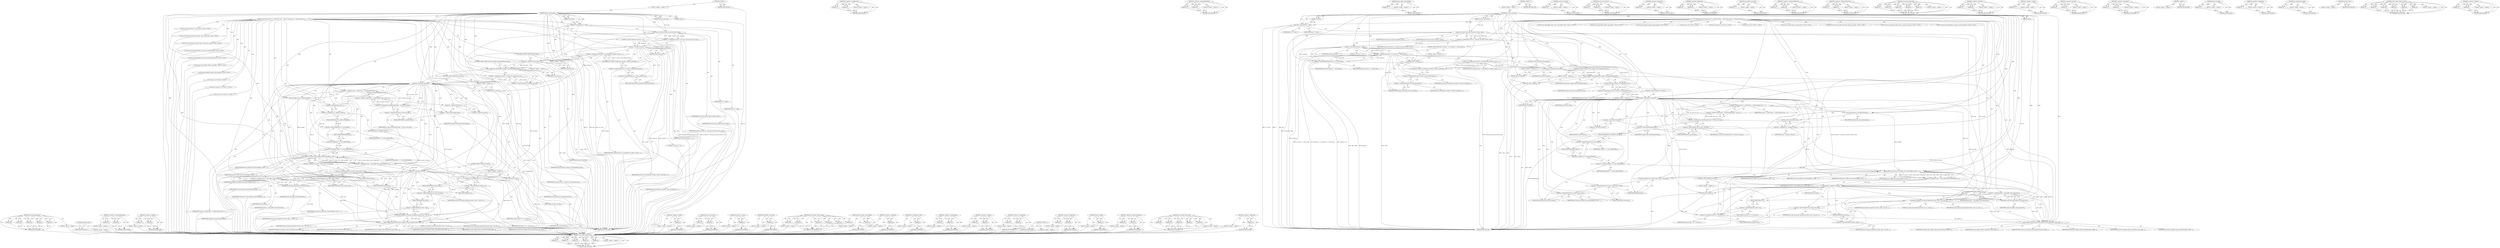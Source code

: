 digraph "&lt;operator&gt;.addition" {
vulnerable_253 [label=<(METHOD,syscall_get_arguments)>];
vulnerable_254 [label=<(PARAM,p1)>];
vulnerable_255 [label=<(PARAM,p2)>];
vulnerable_256 [label=<(PARAM,p3)>];
vulnerable_257 [label=<(PARAM,p4)>];
vulnerable_258 [label=<(PARAM,p5)>];
vulnerable_259 [label=<(BLOCK,&lt;empty&gt;,&lt;empty&gt;)>];
vulnerable_260 [label=<(METHOD_RETURN,ANY)>];
vulnerable_233 [label=<(METHOD,preempt_count)>];
vulnerable_234 [label=<(BLOCK,&lt;empty&gt;,&lt;empty&gt;)>];
vulnerable_235 [label=<(METHOD_RETURN,ANY)>];
vulnerable_189 [label=<(METHOD,&lt;operator&gt;.indirectIndexAccess)>];
vulnerable_190 [label=<(PARAM,p1)>];
vulnerable_191 [label=<(PARAM,p2)>];
vulnerable_192 [label=<(BLOCK,&lt;empty&gt;,&lt;empty&gt;)>];
vulnerable_193 [label=<(METHOD_RETURN,ANY)>];
vulnerable_211 [label=<(METHOD,&lt;operator&gt;.addition)>];
vulnerable_212 [label=<(PARAM,p1)>];
vulnerable_213 [label=<(PARAM,p2)>];
vulnerable_214 [label=<(BLOCK,&lt;empty&gt;,&lt;empty&gt;)>];
vulnerable_215 [label=<(METHOD_RETURN,ANY)>];
vulnerable_6 [label=<(METHOD,&lt;global&gt;)<SUB>1</SUB>>];
vulnerable_7 [label=<(BLOCK,&lt;empty&gt;,&lt;empty&gt;)<SUB>1</SUB>>];
vulnerable_8 [label=<(METHOD,ftrace_syscall_enter)<SUB>1</SUB>>];
vulnerable_9 [label=<(PARAM,void *data)<SUB>1</SUB>>];
vulnerable_10 [label=<(PARAM,struct pt_regs *regs)<SUB>1</SUB>>];
vulnerable_11 [label=<(PARAM,long id)<SUB>1</SUB>>];
vulnerable_12 [label=<(BLOCK,{
	struct trace_array *tr = data;
	struct ftrac...,{
	struct trace_array *tr = data;
	struct ftrac...)<SUB>2</SUB>>];
vulnerable_13 [label="<(LOCAL,struct trace_array* tr: trace_array*)<SUB>3</SUB>>"];
vulnerable_14 [label=<(&lt;operator&gt;.assignment,*tr = data)<SUB>3</SUB>>];
vulnerable_15 [label=<(IDENTIFIER,tr,*tr = data)<SUB>3</SUB>>];
vulnerable_16 [label=<(IDENTIFIER,data,*tr = data)<SUB>3</SUB>>];
vulnerable_17 [label="<(LOCAL,struct ftrace_event_file* ftrace_file: ftrace_event_file*)<SUB>4</SUB>>"];
vulnerable_18 [label="<(LOCAL,struct syscall_trace_enter* entry: syscall_trace_enter*)<SUB>5</SUB>>"];
vulnerable_19 [label="<(LOCAL,struct syscall_metadata* sys_data: syscall_metadata*)<SUB>6</SUB>>"];
vulnerable_20 [label="<(LOCAL,struct ring_buffer_event* event: ring_buffer_event*)<SUB>7</SUB>>"];
vulnerable_21 [label="<(LOCAL,struct ring_buffer* buffer: ring_buffer*)<SUB>8</SUB>>"];
vulnerable_22 [label="<(LOCAL,long unsigned irq_flags: long unsigned)<SUB>9</SUB>>"];
vulnerable_23 [label="<(LOCAL,int pc: int)<SUB>10</SUB>>"];
vulnerable_24 [label="<(LOCAL,int syscall_nr: int)<SUB>11</SUB>>"];
vulnerable_25 [label="<(LOCAL,int size: int)<SUB>12</SUB>>"];
vulnerable_26 [label=<(&lt;operator&gt;.assignment,syscall_nr = trace_get_syscall_nr(current, regs))<SUB>14</SUB>>];
vulnerable_27 [label=<(IDENTIFIER,syscall_nr,syscall_nr = trace_get_syscall_nr(current, regs))<SUB>14</SUB>>];
vulnerable_28 [label=<(trace_get_syscall_nr,trace_get_syscall_nr(current, regs))<SUB>14</SUB>>];
vulnerable_29 [label=<(IDENTIFIER,current,trace_get_syscall_nr(current, regs))<SUB>14</SUB>>];
vulnerable_30 [label=<(IDENTIFIER,regs,trace_get_syscall_nr(current, regs))<SUB>14</SUB>>];
vulnerable_31 [label=<(CONTROL_STRUCTURE,IF,if (syscall_nr &lt; 0))<SUB>15</SUB>>];
vulnerable_32 [label=<(&lt;operator&gt;.lessThan,syscall_nr &lt; 0)<SUB>15</SUB>>];
vulnerable_33 [label=<(IDENTIFIER,syscall_nr,syscall_nr &lt; 0)<SUB>15</SUB>>];
vulnerable_34 [label=<(LITERAL,0,syscall_nr &lt; 0)<SUB>15</SUB>>];
vulnerable_35 [label=<(BLOCK,&lt;empty&gt;,&lt;empty&gt;)<SUB>16</SUB>>];
vulnerable_36 [label=<(RETURN,return;,return;)<SUB>16</SUB>>];
vulnerable_37 [label=<(&lt;operator&gt;.assignment,ftrace_file = rcu_dereference_sched(tr-&gt;enter_s...)<SUB>19</SUB>>];
vulnerable_38 [label=<(IDENTIFIER,ftrace_file,ftrace_file = rcu_dereference_sched(tr-&gt;enter_s...)<SUB>19</SUB>>];
vulnerable_39 [label=<(rcu_dereference_sched,rcu_dereference_sched(tr-&gt;enter_syscall_files[s...)<SUB>19</SUB>>];
vulnerable_40 [label=<(&lt;operator&gt;.indirectIndexAccess,tr-&gt;enter_syscall_files[syscall_nr])<SUB>19</SUB>>];
vulnerable_41 [label=<(&lt;operator&gt;.indirectFieldAccess,tr-&gt;enter_syscall_files)<SUB>19</SUB>>];
vulnerable_42 [label=<(IDENTIFIER,tr,rcu_dereference_sched(tr-&gt;enter_syscall_files[s...)<SUB>19</SUB>>];
vulnerable_43 [label=<(FIELD_IDENTIFIER,enter_syscall_files,enter_syscall_files)<SUB>19</SUB>>];
vulnerable_44 [label=<(IDENTIFIER,syscall_nr,rcu_dereference_sched(tr-&gt;enter_syscall_files[s...)<SUB>19</SUB>>];
vulnerable_45 [label=<(CONTROL_STRUCTURE,IF,if (!ftrace_file))<SUB>20</SUB>>];
vulnerable_46 [label=<(&lt;operator&gt;.logicalNot,!ftrace_file)<SUB>20</SUB>>];
vulnerable_47 [label=<(IDENTIFIER,ftrace_file,!ftrace_file)<SUB>20</SUB>>];
vulnerable_48 [label=<(BLOCK,&lt;empty&gt;,&lt;empty&gt;)<SUB>21</SUB>>];
vulnerable_49 [label=<(RETURN,return;,return;)<SUB>21</SUB>>];
vulnerable_50 [label=<(CONTROL_STRUCTURE,IF,if (ftrace_trigger_soft_disabled(ftrace_file)))<SUB>23</SUB>>];
vulnerable_51 [label=<(ftrace_trigger_soft_disabled,ftrace_trigger_soft_disabled(ftrace_file))<SUB>23</SUB>>];
vulnerable_52 [label=<(IDENTIFIER,ftrace_file,ftrace_trigger_soft_disabled(ftrace_file))<SUB>23</SUB>>];
vulnerable_53 [label=<(BLOCK,&lt;empty&gt;,&lt;empty&gt;)<SUB>24</SUB>>];
vulnerable_54 [label=<(RETURN,return;,return;)<SUB>24</SUB>>];
vulnerable_55 [label=<(&lt;operator&gt;.assignment,sys_data = syscall_nr_to_meta(syscall_nr))<SUB>26</SUB>>];
vulnerable_56 [label=<(IDENTIFIER,sys_data,sys_data = syscall_nr_to_meta(syscall_nr))<SUB>26</SUB>>];
vulnerable_57 [label=<(syscall_nr_to_meta,syscall_nr_to_meta(syscall_nr))<SUB>26</SUB>>];
vulnerable_58 [label=<(IDENTIFIER,syscall_nr,syscall_nr_to_meta(syscall_nr))<SUB>26</SUB>>];
vulnerable_59 [label=<(CONTROL_STRUCTURE,IF,if (!sys_data))<SUB>27</SUB>>];
vulnerable_60 [label=<(&lt;operator&gt;.logicalNot,!sys_data)<SUB>27</SUB>>];
vulnerable_61 [label=<(IDENTIFIER,sys_data,!sys_data)<SUB>27</SUB>>];
vulnerable_62 [label=<(BLOCK,&lt;empty&gt;,&lt;empty&gt;)<SUB>28</SUB>>];
vulnerable_63 [label=<(RETURN,return;,return;)<SUB>28</SUB>>];
vulnerable_64 [label=<(&lt;operator&gt;.assignment,size = sizeof(*entry) + sizeof(unsigned long) *...)<SUB>30</SUB>>];
vulnerable_65 [label=<(IDENTIFIER,size,size = sizeof(*entry) + sizeof(unsigned long) *...)<SUB>30</SUB>>];
vulnerable_66 [label=<(&lt;operator&gt;.addition,sizeof(*entry) + sizeof(unsigned long) * sys_da...)<SUB>30</SUB>>];
vulnerable_67 [label=<(&lt;operator&gt;.sizeOf,sizeof(*entry))<SUB>30</SUB>>];
vulnerable_68 [label=<(&lt;operator&gt;.indirection,*entry)<SUB>30</SUB>>];
vulnerable_69 [label=<(IDENTIFIER,entry,sizeof(*entry))<SUB>30</SUB>>];
vulnerable_70 [label=<(&lt;operator&gt;.multiplication,sizeof(unsigned long) * sys_data-&gt;nb_args)<SUB>30</SUB>>];
vulnerable_71 [label=<(&lt;operator&gt;.sizeOf,sizeof(unsigned long))<SUB>30</SUB>>];
vulnerable_72 [label=<(IDENTIFIER,unsigned long,sizeof(unsigned long))<SUB>30</SUB>>];
vulnerable_73 [label=<(&lt;operator&gt;.indirectFieldAccess,sys_data-&gt;nb_args)<SUB>30</SUB>>];
vulnerable_74 [label=<(IDENTIFIER,sys_data,sizeof(unsigned long) * sys_data-&gt;nb_args)<SUB>30</SUB>>];
vulnerable_75 [label=<(FIELD_IDENTIFIER,nb_args,nb_args)<SUB>30</SUB>>];
vulnerable_76 [label=<(local_save_flags,local_save_flags(irq_flags))<SUB>32</SUB>>];
vulnerable_77 [label=<(IDENTIFIER,irq_flags,local_save_flags(irq_flags))<SUB>32</SUB>>];
vulnerable_78 [label=<(&lt;operator&gt;.assignment,pc = preempt_count())<SUB>33</SUB>>];
vulnerable_79 [label=<(IDENTIFIER,pc,pc = preempt_count())<SUB>33</SUB>>];
vulnerable_80 [label=<(preempt_count,preempt_count())<SUB>33</SUB>>];
vulnerable_81 [label=<(&lt;operator&gt;.assignment,buffer = tr-&gt;trace_buffer.buffer)<SUB>35</SUB>>];
vulnerable_82 [label=<(IDENTIFIER,buffer,buffer = tr-&gt;trace_buffer.buffer)<SUB>35</SUB>>];
vulnerable_83 [label=<(&lt;operator&gt;.fieldAccess,tr-&gt;trace_buffer.buffer)<SUB>35</SUB>>];
vulnerable_84 [label=<(&lt;operator&gt;.indirectFieldAccess,tr-&gt;trace_buffer)<SUB>35</SUB>>];
vulnerable_85 [label=<(IDENTIFIER,tr,buffer = tr-&gt;trace_buffer.buffer)<SUB>35</SUB>>];
vulnerable_86 [label=<(FIELD_IDENTIFIER,trace_buffer,trace_buffer)<SUB>35</SUB>>];
vulnerable_87 [label=<(FIELD_IDENTIFIER,buffer,buffer)<SUB>35</SUB>>];
vulnerable_88 [label=<(&lt;operator&gt;.assignment,event = trace_buffer_lock_reserve(buffer,
			sy...)<SUB>36</SUB>>];
vulnerable_89 [label=<(IDENTIFIER,event,event = trace_buffer_lock_reserve(buffer,
			sy...)<SUB>36</SUB>>];
vulnerable_90 [label=<(trace_buffer_lock_reserve,trace_buffer_lock_reserve(buffer,
			sys_data-&gt;...)<SUB>36</SUB>>];
vulnerable_91 [label=<(IDENTIFIER,buffer,trace_buffer_lock_reserve(buffer,
			sys_data-&gt;...)<SUB>36</SUB>>];
vulnerable_92 [label=<(&lt;operator&gt;.fieldAccess,sys_data-&gt;enter_event-&gt;event.type)<SUB>37</SUB>>];
vulnerable_93 [label=<(&lt;operator&gt;.indirectFieldAccess,sys_data-&gt;enter_event-&gt;event)<SUB>37</SUB>>];
vulnerable_94 [label=<(&lt;operator&gt;.indirectFieldAccess,sys_data-&gt;enter_event)<SUB>37</SUB>>];
vulnerable_95 [label=<(IDENTIFIER,sys_data,trace_buffer_lock_reserve(buffer,
			sys_data-&gt;...)<SUB>37</SUB>>];
vulnerable_96 [label=<(FIELD_IDENTIFIER,enter_event,enter_event)<SUB>37</SUB>>];
vulnerable_97 [label=<(FIELD_IDENTIFIER,event,event)<SUB>37</SUB>>];
vulnerable_98 [label=<(FIELD_IDENTIFIER,type,type)<SUB>37</SUB>>];
vulnerable_99 [label=<(IDENTIFIER,size,trace_buffer_lock_reserve(buffer,
			sys_data-&gt;...)<SUB>37</SUB>>];
vulnerable_100 [label=<(IDENTIFIER,irq_flags,trace_buffer_lock_reserve(buffer,
			sys_data-&gt;...)<SUB>37</SUB>>];
vulnerable_101 [label=<(IDENTIFIER,pc,trace_buffer_lock_reserve(buffer,
			sys_data-&gt;...)<SUB>37</SUB>>];
vulnerable_102 [label=<(CONTROL_STRUCTURE,IF,if (!event))<SUB>38</SUB>>];
vulnerable_103 [label=<(&lt;operator&gt;.logicalNot,!event)<SUB>38</SUB>>];
vulnerable_104 [label=<(IDENTIFIER,event,!event)<SUB>38</SUB>>];
vulnerable_105 [label=<(BLOCK,&lt;empty&gt;,&lt;empty&gt;)<SUB>39</SUB>>];
vulnerable_106 [label=<(RETURN,return;,return;)<SUB>39</SUB>>];
vulnerable_107 [label=<(&lt;operator&gt;.assignment,entry = ring_buffer_event_data(event))<SUB>41</SUB>>];
vulnerable_108 [label=<(IDENTIFIER,entry,entry = ring_buffer_event_data(event))<SUB>41</SUB>>];
vulnerable_109 [label=<(ring_buffer_event_data,ring_buffer_event_data(event))<SUB>41</SUB>>];
vulnerable_110 [label=<(IDENTIFIER,event,ring_buffer_event_data(event))<SUB>41</SUB>>];
vulnerable_111 [label=<(&lt;operator&gt;.assignment,entry-&gt;nr = syscall_nr)<SUB>42</SUB>>];
vulnerable_112 [label=<(&lt;operator&gt;.indirectFieldAccess,entry-&gt;nr)<SUB>42</SUB>>];
vulnerable_113 [label=<(IDENTIFIER,entry,entry-&gt;nr = syscall_nr)<SUB>42</SUB>>];
vulnerable_114 [label=<(FIELD_IDENTIFIER,nr,nr)<SUB>42</SUB>>];
vulnerable_115 [label=<(IDENTIFIER,syscall_nr,entry-&gt;nr = syscall_nr)<SUB>42</SUB>>];
vulnerable_116 [label=<(syscall_get_arguments,syscall_get_arguments(current, regs, 0, sys_dat...)<SUB>43</SUB>>];
vulnerable_117 [label=<(IDENTIFIER,current,syscall_get_arguments(current, regs, 0, sys_dat...)<SUB>43</SUB>>];
vulnerable_118 [label=<(IDENTIFIER,regs,syscall_get_arguments(current, regs, 0, sys_dat...)<SUB>43</SUB>>];
vulnerable_119 [label=<(LITERAL,0,syscall_get_arguments(current, regs, 0, sys_dat...)<SUB>43</SUB>>];
vulnerable_120 [label=<(&lt;operator&gt;.indirectFieldAccess,sys_data-&gt;nb_args)<SUB>43</SUB>>];
vulnerable_121 [label=<(IDENTIFIER,sys_data,syscall_get_arguments(current, regs, 0, sys_dat...)<SUB>43</SUB>>];
vulnerable_122 [label=<(FIELD_IDENTIFIER,nb_args,nb_args)<SUB>43</SUB>>];
vulnerable_123 [label=<(&lt;operator&gt;.indirectFieldAccess,entry-&gt;args)<SUB>43</SUB>>];
vulnerable_124 [label=<(IDENTIFIER,entry,syscall_get_arguments(current, regs, 0, sys_dat...)<SUB>43</SUB>>];
vulnerable_125 [label=<(FIELD_IDENTIFIER,args,args)<SUB>43</SUB>>];
vulnerable_126 [label=<(event_trigger_unlock_commit,event_trigger_unlock_commit(ftrace_file, buffer...)<SUB>45</SUB>>];
vulnerable_127 [label=<(IDENTIFIER,ftrace_file,event_trigger_unlock_commit(ftrace_file, buffer...)<SUB>45</SUB>>];
vulnerable_128 [label=<(IDENTIFIER,buffer,event_trigger_unlock_commit(ftrace_file, buffer...)<SUB>45</SUB>>];
vulnerable_129 [label=<(IDENTIFIER,event,event_trigger_unlock_commit(ftrace_file, buffer...)<SUB>45</SUB>>];
vulnerable_130 [label=<(IDENTIFIER,entry,event_trigger_unlock_commit(ftrace_file, buffer...)<SUB>45</SUB>>];
vulnerable_131 [label=<(IDENTIFIER,irq_flags,event_trigger_unlock_commit(ftrace_file, buffer...)<SUB>46</SUB>>];
vulnerable_132 [label=<(IDENTIFIER,pc,event_trigger_unlock_commit(ftrace_file, buffer...)<SUB>46</SUB>>];
vulnerable_133 [label=<(METHOD_RETURN,void)<SUB>1</SUB>>];
vulnerable_135 [label=<(METHOD_RETURN,ANY)<SUB>1</SUB>>];
vulnerable_216 [label=<(METHOD,&lt;operator&gt;.sizeOf)>];
vulnerable_217 [label=<(PARAM,p1)>];
vulnerable_218 [label=<(BLOCK,&lt;empty&gt;,&lt;empty&gt;)>];
vulnerable_219 [label=<(METHOD_RETURN,ANY)>];
vulnerable_175 [label=<(METHOD,trace_get_syscall_nr)>];
vulnerable_176 [label=<(PARAM,p1)>];
vulnerable_177 [label=<(PARAM,p2)>];
vulnerable_178 [label=<(BLOCK,&lt;empty&gt;,&lt;empty&gt;)>];
vulnerable_179 [label=<(METHOD_RETURN,ANY)>];
vulnerable_207 [label=<(METHOD,syscall_nr_to_meta)>];
vulnerable_208 [label=<(PARAM,p1)>];
vulnerable_209 [label=<(BLOCK,&lt;empty&gt;,&lt;empty&gt;)>];
vulnerable_210 [label=<(METHOD_RETURN,ANY)>];
vulnerable_249 [label=<(METHOD,ring_buffer_event_data)>];
vulnerable_250 [label=<(PARAM,p1)>];
vulnerable_251 [label=<(BLOCK,&lt;empty&gt;,&lt;empty&gt;)>];
vulnerable_252 [label=<(METHOD_RETURN,ANY)>];
vulnerable_261 [label=<(METHOD,event_trigger_unlock_commit)>];
vulnerable_262 [label=<(PARAM,p1)>];
vulnerable_263 [label=<(PARAM,p2)>];
vulnerable_264 [label=<(PARAM,p3)>];
vulnerable_265 [label=<(PARAM,p4)>];
vulnerable_266 [label=<(PARAM,p5)>];
vulnerable_267 [label=<(PARAM,p6)>];
vulnerable_268 [label=<(BLOCK,&lt;empty&gt;,&lt;empty&gt;)>];
vulnerable_269 [label=<(METHOD_RETURN,ANY)>];
vulnerable_203 [label=<(METHOD,ftrace_trigger_soft_disabled)>];
vulnerable_204 [label=<(PARAM,p1)>];
vulnerable_205 [label=<(BLOCK,&lt;empty&gt;,&lt;empty&gt;)>];
vulnerable_206 [label=<(METHOD_RETURN,ANY)>];
vulnerable_199 [label=<(METHOD,&lt;operator&gt;.logicalNot)>];
vulnerable_200 [label=<(PARAM,p1)>];
vulnerable_201 [label=<(BLOCK,&lt;empty&gt;,&lt;empty&gt;)>];
vulnerable_202 [label=<(METHOD_RETURN,ANY)>];
vulnerable_185 [label=<(METHOD,rcu_dereference_sched)>];
vulnerable_186 [label=<(PARAM,p1)>];
vulnerable_187 [label=<(BLOCK,&lt;empty&gt;,&lt;empty&gt;)>];
vulnerable_188 [label=<(METHOD_RETURN,ANY)>];
vulnerable_224 [label=<(METHOD,&lt;operator&gt;.multiplication)>];
vulnerable_225 [label=<(PARAM,p1)>];
vulnerable_226 [label=<(PARAM,p2)>];
vulnerable_227 [label=<(BLOCK,&lt;empty&gt;,&lt;empty&gt;)>];
vulnerable_228 [label=<(METHOD_RETURN,ANY)>];
vulnerable_180 [label=<(METHOD,&lt;operator&gt;.lessThan)>];
vulnerable_181 [label=<(PARAM,p1)>];
vulnerable_182 [label=<(PARAM,p2)>];
vulnerable_183 [label=<(BLOCK,&lt;empty&gt;,&lt;empty&gt;)>];
vulnerable_184 [label=<(METHOD_RETURN,ANY)>];
vulnerable_170 [label=<(METHOD,&lt;operator&gt;.assignment)>];
vulnerable_171 [label=<(PARAM,p1)>];
vulnerable_172 [label=<(PARAM,p2)>];
vulnerable_173 [label=<(BLOCK,&lt;empty&gt;,&lt;empty&gt;)>];
vulnerable_174 [label=<(METHOD_RETURN,ANY)>];
vulnerable_164 [label=<(METHOD,&lt;global&gt;)<SUB>1</SUB>>];
vulnerable_165 [label=<(BLOCK,&lt;empty&gt;,&lt;empty&gt;)>];
vulnerable_166 [label=<(METHOD_RETURN,ANY)>];
vulnerable_236 [label=<(METHOD,&lt;operator&gt;.fieldAccess)>];
vulnerable_237 [label=<(PARAM,p1)>];
vulnerable_238 [label=<(PARAM,p2)>];
vulnerable_239 [label=<(BLOCK,&lt;empty&gt;,&lt;empty&gt;)>];
vulnerable_240 [label=<(METHOD_RETURN,ANY)>];
vulnerable_229 [label=<(METHOD,local_save_flags)>];
vulnerable_230 [label=<(PARAM,p1)>];
vulnerable_231 [label=<(BLOCK,&lt;empty&gt;,&lt;empty&gt;)>];
vulnerable_232 [label=<(METHOD_RETURN,ANY)>];
vulnerable_194 [label=<(METHOD,&lt;operator&gt;.indirectFieldAccess)>];
vulnerable_195 [label=<(PARAM,p1)>];
vulnerable_196 [label=<(PARAM,p2)>];
vulnerable_197 [label=<(BLOCK,&lt;empty&gt;,&lt;empty&gt;)>];
vulnerable_198 [label=<(METHOD_RETURN,ANY)>];
vulnerable_241 [label=<(METHOD,trace_buffer_lock_reserve)>];
vulnerable_242 [label=<(PARAM,p1)>];
vulnerable_243 [label=<(PARAM,p2)>];
vulnerable_244 [label=<(PARAM,p3)>];
vulnerable_245 [label=<(PARAM,p4)>];
vulnerable_246 [label=<(PARAM,p5)>];
vulnerable_247 [label=<(BLOCK,&lt;empty&gt;,&lt;empty&gt;)>];
vulnerable_248 [label=<(METHOD_RETURN,ANY)>];
vulnerable_220 [label=<(METHOD,&lt;operator&gt;.indirection)>];
vulnerable_221 [label=<(PARAM,p1)>];
vulnerable_222 [label=<(BLOCK,&lt;empty&gt;,&lt;empty&gt;)>];
vulnerable_223 [label=<(METHOD_RETURN,ANY)>];
fixed_255 [label=<(METHOD,trace_buffer_lock_reserve)>];
fixed_256 [label=<(PARAM,p1)>];
fixed_257 [label=<(PARAM,p2)>];
fixed_258 [label=<(PARAM,p3)>];
fixed_259 [label=<(PARAM,p4)>];
fixed_260 [label=<(PARAM,p5)>];
fixed_261 [label=<(BLOCK,&lt;empty&gt;,&lt;empty&gt;)>];
fixed_262 [label=<(METHOD_RETURN,ANY)>];
fixed_238 [label=<(METHOD,&lt;operator&gt;.multiplication)>];
fixed_239 [label=<(PARAM,p1)>];
fixed_240 [label=<(PARAM,p2)>];
fixed_241 [label=<(BLOCK,&lt;empty&gt;,&lt;empty&gt;)>];
fixed_242 [label=<(METHOD_RETURN,ANY)>];
fixed_194 [label=<(METHOD,&lt;operator&gt;.greaterEqualsThan)>];
fixed_195 [label=<(PARAM,p1)>];
fixed_196 [label=<(PARAM,p2)>];
fixed_197 [label=<(BLOCK,&lt;empty&gt;,&lt;empty&gt;)>];
fixed_198 [label=<(METHOD_RETURN,ANY)>];
fixed_217 [label=<(METHOD,ftrace_trigger_soft_disabled)>];
fixed_218 [label=<(PARAM,p1)>];
fixed_219 [label=<(BLOCK,&lt;empty&gt;,&lt;empty&gt;)>];
fixed_220 [label=<(METHOD_RETURN,ANY)>];
fixed_6 [label=<(METHOD,&lt;global&gt;)<SUB>1</SUB>>];
fixed_7 [label=<(BLOCK,&lt;empty&gt;,&lt;empty&gt;)<SUB>1</SUB>>];
fixed_8 [label=<(METHOD,ftrace_syscall_enter)<SUB>1</SUB>>];
fixed_9 [label=<(PARAM,void *data)<SUB>1</SUB>>];
fixed_10 [label=<(PARAM,struct pt_regs *regs)<SUB>1</SUB>>];
fixed_11 [label=<(PARAM,long id)<SUB>1</SUB>>];
fixed_12 [label=<(BLOCK,{
	struct trace_array *tr = data;
	struct ftrac...,{
	struct trace_array *tr = data;
	struct ftrac...)<SUB>2</SUB>>];
fixed_13 [label="<(LOCAL,struct trace_array* tr: trace_array*)<SUB>3</SUB>>"];
fixed_14 [label=<(&lt;operator&gt;.assignment,*tr = data)<SUB>3</SUB>>];
fixed_15 [label=<(IDENTIFIER,tr,*tr = data)<SUB>3</SUB>>];
fixed_16 [label=<(IDENTIFIER,data,*tr = data)<SUB>3</SUB>>];
fixed_17 [label="<(LOCAL,struct ftrace_event_file* ftrace_file: ftrace_event_file*)<SUB>4</SUB>>"];
fixed_18 [label="<(LOCAL,struct syscall_trace_enter* entry: syscall_trace_enter*)<SUB>5</SUB>>"];
fixed_19 [label="<(LOCAL,struct syscall_metadata* sys_data: syscall_metadata*)<SUB>6</SUB>>"];
fixed_20 [label="<(LOCAL,struct ring_buffer_event* event: ring_buffer_event*)<SUB>7</SUB>>"];
fixed_21 [label="<(LOCAL,struct ring_buffer* buffer: ring_buffer*)<SUB>8</SUB>>"];
fixed_22 [label="<(LOCAL,long unsigned irq_flags: long unsigned)<SUB>9</SUB>>"];
fixed_23 [label="<(LOCAL,int pc: int)<SUB>10</SUB>>"];
fixed_24 [label="<(LOCAL,int syscall_nr: int)<SUB>11</SUB>>"];
fixed_25 [label="<(LOCAL,int size: int)<SUB>12</SUB>>"];
fixed_26 [label=<(&lt;operator&gt;.assignment,syscall_nr = trace_get_syscall_nr(current, regs))<SUB>14</SUB>>];
fixed_27 [label=<(IDENTIFIER,syscall_nr,syscall_nr = trace_get_syscall_nr(current, regs))<SUB>14</SUB>>];
fixed_28 [label=<(trace_get_syscall_nr,trace_get_syscall_nr(current, regs))<SUB>14</SUB>>];
fixed_29 [label=<(IDENTIFIER,current,trace_get_syscall_nr(current, regs))<SUB>14</SUB>>];
fixed_30 [label=<(IDENTIFIER,regs,trace_get_syscall_nr(current, regs))<SUB>14</SUB>>];
fixed_31 [label=<(CONTROL_STRUCTURE,IF,if (syscall_nr &lt; 0 || syscall_nr &gt;= NR_syscalls))<SUB>15</SUB>>];
fixed_32 [label=<(&lt;operator&gt;.logicalOr,syscall_nr &lt; 0 || syscall_nr &gt;= NR_syscalls)<SUB>15</SUB>>];
fixed_33 [label=<(&lt;operator&gt;.lessThan,syscall_nr &lt; 0)<SUB>15</SUB>>];
fixed_34 [label=<(IDENTIFIER,syscall_nr,syscall_nr &lt; 0)<SUB>15</SUB>>];
fixed_35 [label=<(LITERAL,0,syscall_nr &lt; 0)<SUB>15</SUB>>];
fixed_36 [label=<(&lt;operator&gt;.greaterEqualsThan,syscall_nr &gt;= NR_syscalls)<SUB>15</SUB>>];
fixed_37 [label=<(IDENTIFIER,syscall_nr,syscall_nr &gt;= NR_syscalls)<SUB>15</SUB>>];
fixed_38 [label=<(IDENTIFIER,NR_syscalls,syscall_nr &gt;= NR_syscalls)<SUB>15</SUB>>];
fixed_39 [label=<(BLOCK,&lt;empty&gt;,&lt;empty&gt;)<SUB>16</SUB>>];
fixed_40 [label=<(RETURN,return;,return;)<SUB>16</SUB>>];
fixed_41 [label=<(&lt;operator&gt;.assignment,ftrace_file = rcu_dereference_sched(tr-&gt;enter_s...)<SUB>19</SUB>>];
fixed_42 [label=<(IDENTIFIER,ftrace_file,ftrace_file = rcu_dereference_sched(tr-&gt;enter_s...)<SUB>19</SUB>>];
fixed_43 [label=<(rcu_dereference_sched,rcu_dereference_sched(tr-&gt;enter_syscall_files[s...)<SUB>19</SUB>>];
fixed_44 [label=<(&lt;operator&gt;.indirectIndexAccess,tr-&gt;enter_syscall_files[syscall_nr])<SUB>19</SUB>>];
fixed_45 [label=<(&lt;operator&gt;.indirectFieldAccess,tr-&gt;enter_syscall_files)<SUB>19</SUB>>];
fixed_46 [label=<(IDENTIFIER,tr,rcu_dereference_sched(tr-&gt;enter_syscall_files[s...)<SUB>19</SUB>>];
fixed_47 [label=<(FIELD_IDENTIFIER,enter_syscall_files,enter_syscall_files)<SUB>19</SUB>>];
fixed_48 [label=<(IDENTIFIER,syscall_nr,rcu_dereference_sched(tr-&gt;enter_syscall_files[s...)<SUB>19</SUB>>];
fixed_49 [label=<(CONTROL_STRUCTURE,IF,if (!ftrace_file))<SUB>20</SUB>>];
fixed_50 [label=<(&lt;operator&gt;.logicalNot,!ftrace_file)<SUB>20</SUB>>];
fixed_51 [label=<(IDENTIFIER,ftrace_file,!ftrace_file)<SUB>20</SUB>>];
fixed_52 [label=<(BLOCK,&lt;empty&gt;,&lt;empty&gt;)<SUB>21</SUB>>];
fixed_53 [label=<(RETURN,return;,return;)<SUB>21</SUB>>];
fixed_54 [label=<(CONTROL_STRUCTURE,IF,if (ftrace_trigger_soft_disabled(ftrace_file)))<SUB>23</SUB>>];
fixed_55 [label=<(ftrace_trigger_soft_disabled,ftrace_trigger_soft_disabled(ftrace_file))<SUB>23</SUB>>];
fixed_56 [label=<(IDENTIFIER,ftrace_file,ftrace_trigger_soft_disabled(ftrace_file))<SUB>23</SUB>>];
fixed_57 [label=<(BLOCK,&lt;empty&gt;,&lt;empty&gt;)<SUB>24</SUB>>];
fixed_58 [label=<(RETURN,return;,return;)<SUB>24</SUB>>];
fixed_59 [label=<(&lt;operator&gt;.assignment,sys_data = syscall_nr_to_meta(syscall_nr))<SUB>26</SUB>>];
fixed_60 [label=<(IDENTIFIER,sys_data,sys_data = syscall_nr_to_meta(syscall_nr))<SUB>26</SUB>>];
fixed_61 [label=<(syscall_nr_to_meta,syscall_nr_to_meta(syscall_nr))<SUB>26</SUB>>];
fixed_62 [label=<(IDENTIFIER,syscall_nr,syscall_nr_to_meta(syscall_nr))<SUB>26</SUB>>];
fixed_63 [label=<(CONTROL_STRUCTURE,IF,if (!sys_data))<SUB>27</SUB>>];
fixed_64 [label=<(&lt;operator&gt;.logicalNot,!sys_data)<SUB>27</SUB>>];
fixed_65 [label=<(IDENTIFIER,sys_data,!sys_data)<SUB>27</SUB>>];
fixed_66 [label=<(BLOCK,&lt;empty&gt;,&lt;empty&gt;)<SUB>28</SUB>>];
fixed_67 [label=<(RETURN,return;,return;)<SUB>28</SUB>>];
fixed_68 [label=<(&lt;operator&gt;.assignment,size = sizeof(*entry) + sizeof(unsigned long) *...)<SUB>30</SUB>>];
fixed_69 [label=<(IDENTIFIER,size,size = sizeof(*entry) + sizeof(unsigned long) *...)<SUB>30</SUB>>];
fixed_70 [label=<(&lt;operator&gt;.addition,sizeof(*entry) + sizeof(unsigned long) * sys_da...)<SUB>30</SUB>>];
fixed_71 [label=<(&lt;operator&gt;.sizeOf,sizeof(*entry))<SUB>30</SUB>>];
fixed_72 [label=<(&lt;operator&gt;.indirection,*entry)<SUB>30</SUB>>];
fixed_73 [label=<(IDENTIFIER,entry,sizeof(*entry))<SUB>30</SUB>>];
fixed_74 [label=<(&lt;operator&gt;.multiplication,sizeof(unsigned long) * sys_data-&gt;nb_args)<SUB>30</SUB>>];
fixed_75 [label=<(&lt;operator&gt;.sizeOf,sizeof(unsigned long))<SUB>30</SUB>>];
fixed_76 [label=<(IDENTIFIER,unsigned long,sizeof(unsigned long))<SUB>30</SUB>>];
fixed_77 [label=<(&lt;operator&gt;.indirectFieldAccess,sys_data-&gt;nb_args)<SUB>30</SUB>>];
fixed_78 [label=<(IDENTIFIER,sys_data,sizeof(unsigned long) * sys_data-&gt;nb_args)<SUB>30</SUB>>];
fixed_79 [label=<(FIELD_IDENTIFIER,nb_args,nb_args)<SUB>30</SUB>>];
fixed_80 [label=<(local_save_flags,local_save_flags(irq_flags))<SUB>32</SUB>>];
fixed_81 [label=<(IDENTIFIER,irq_flags,local_save_flags(irq_flags))<SUB>32</SUB>>];
fixed_82 [label=<(&lt;operator&gt;.assignment,pc = preempt_count())<SUB>33</SUB>>];
fixed_83 [label=<(IDENTIFIER,pc,pc = preempt_count())<SUB>33</SUB>>];
fixed_84 [label=<(preempt_count,preempt_count())<SUB>33</SUB>>];
fixed_85 [label=<(&lt;operator&gt;.assignment,buffer = tr-&gt;trace_buffer.buffer)<SUB>35</SUB>>];
fixed_86 [label=<(IDENTIFIER,buffer,buffer = tr-&gt;trace_buffer.buffer)<SUB>35</SUB>>];
fixed_87 [label=<(&lt;operator&gt;.fieldAccess,tr-&gt;trace_buffer.buffer)<SUB>35</SUB>>];
fixed_88 [label=<(&lt;operator&gt;.indirectFieldAccess,tr-&gt;trace_buffer)<SUB>35</SUB>>];
fixed_89 [label=<(IDENTIFIER,tr,buffer = tr-&gt;trace_buffer.buffer)<SUB>35</SUB>>];
fixed_90 [label=<(FIELD_IDENTIFIER,trace_buffer,trace_buffer)<SUB>35</SUB>>];
fixed_91 [label=<(FIELD_IDENTIFIER,buffer,buffer)<SUB>35</SUB>>];
fixed_92 [label=<(&lt;operator&gt;.assignment,event = trace_buffer_lock_reserve(buffer,
			sy...)<SUB>36</SUB>>];
fixed_93 [label=<(IDENTIFIER,event,event = trace_buffer_lock_reserve(buffer,
			sy...)<SUB>36</SUB>>];
fixed_94 [label=<(trace_buffer_lock_reserve,trace_buffer_lock_reserve(buffer,
			sys_data-&gt;...)<SUB>36</SUB>>];
fixed_95 [label=<(IDENTIFIER,buffer,trace_buffer_lock_reserve(buffer,
			sys_data-&gt;...)<SUB>36</SUB>>];
fixed_96 [label=<(&lt;operator&gt;.fieldAccess,sys_data-&gt;enter_event-&gt;event.type)<SUB>37</SUB>>];
fixed_97 [label=<(&lt;operator&gt;.indirectFieldAccess,sys_data-&gt;enter_event-&gt;event)<SUB>37</SUB>>];
fixed_98 [label=<(&lt;operator&gt;.indirectFieldAccess,sys_data-&gt;enter_event)<SUB>37</SUB>>];
fixed_99 [label=<(IDENTIFIER,sys_data,trace_buffer_lock_reserve(buffer,
			sys_data-&gt;...)<SUB>37</SUB>>];
fixed_100 [label=<(FIELD_IDENTIFIER,enter_event,enter_event)<SUB>37</SUB>>];
fixed_101 [label=<(FIELD_IDENTIFIER,event,event)<SUB>37</SUB>>];
fixed_102 [label=<(FIELD_IDENTIFIER,type,type)<SUB>37</SUB>>];
fixed_103 [label=<(IDENTIFIER,size,trace_buffer_lock_reserve(buffer,
			sys_data-&gt;...)<SUB>37</SUB>>];
fixed_104 [label=<(IDENTIFIER,irq_flags,trace_buffer_lock_reserve(buffer,
			sys_data-&gt;...)<SUB>37</SUB>>];
fixed_105 [label=<(IDENTIFIER,pc,trace_buffer_lock_reserve(buffer,
			sys_data-&gt;...)<SUB>37</SUB>>];
fixed_106 [label=<(CONTROL_STRUCTURE,IF,if (!event))<SUB>38</SUB>>];
fixed_107 [label=<(&lt;operator&gt;.logicalNot,!event)<SUB>38</SUB>>];
fixed_108 [label=<(IDENTIFIER,event,!event)<SUB>38</SUB>>];
fixed_109 [label=<(BLOCK,&lt;empty&gt;,&lt;empty&gt;)<SUB>39</SUB>>];
fixed_110 [label=<(RETURN,return;,return;)<SUB>39</SUB>>];
fixed_111 [label=<(&lt;operator&gt;.assignment,entry = ring_buffer_event_data(event))<SUB>41</SUB>>];
fixed_112 [label=<(IDENTIFIER,entry,entry = ring_buffer_event_data(event))<SUB>41</SUB>>];
fixed_113 [label=<(ring_buffer_event_data,ring_buffer_event_data(event))<SUB>41</SUB>>];
fixed_114 [label=<(IDENTIFIER,event,ring_buffer_event_data(event))<SUB>41</SUB>>];
fixed_115 [label=<(&lt;operator&gt;.assignment,entry-&gt;nr = syscall_nr)<SUB>42</SUB>>];
fixed_116 [label=<(&lt;operator&gt;.indirectFieldAccess,entry-&gt;nr)<SUB>42</SUB>>];
fixed_117 [label=<(IDENTIFIER,entry,entry-&gt;nr = syscall_nr)<SUB>42</SUB>>];
fixed_118 [label=<(FIELD_IDENTIFIER,nr,nr)<SUB>42</SUB>>];
fixed_119 [label=<(IDENTIFIER,syscall_nr,entry-&gt;nr = syscall_nr)<SUB>42</SUB>>];
fixed_120 [label=<(syscall_get_arguments,syscall_get_arguments(current, regs, 0, sys_dat...)<SUB>43</SUB>>];
fixed_121 [label=<(IDENTIFIER,current,syscall_get_arguments(current, regs, 0, sys_dat...)<SUB>43</SUB>>];
fixed_122 [label=<(IDENTIFIER,regs,syscall_get_arguments(current, regs, 0, sys_dat...)<SUB>43</SUB>>];
fixed_123 [label=<(LITERAL,0,syscall_get_arguments(current, regs, 0, sys_dat...)<SUB>43</SUB>>];
fixed_124 [label=<(&lt;operator&gt;.indirectFieldAccess,sys_data-&gt;nb_args)<SUB>43</SUB>>];
fixed_125 [label=<(IDENTIFIER,sys_data,syscall_get_arguments(current, regs, 0, sys_dat...)<SUB>43</SUB>>];
fixed_126 [label=<(FIELD_IDENTIFIER,nb_args,nb_args)<SUB>43</SUB>>];
fixed_127 [label=<(&lt;operator&gt;.indirectFieldAccess,entry-&gt;args)<SUB>43</SUB>>];
fixed_128 [label=<(IDENTIFIER,entry,syscall_get_arguments(current, regs, 0, sys_dat...)<SUB>43</SUB>>];
fixed_129 [label=<(FIELD_IDENTIFIER,args,args)<SUB>43</SUB>>];
fixed_130 [label=<(event_trigger_unlock_commit,event_trigger_unlock_commit(ftrace_file, buffer...)<SUB>45</SUB>>];
fixed_131 [label=<(IDENTIFIER,ftrace_file,event_trigger_unlock_commit(ftrace_file, buffer...)<SUB>45</SUB>>];
fixed_132 [label=<(IDENTIFIER,buffer,event_trigger_unlock_commit(ftrace_file, buffer...)<SUB>45</SUB>>];
fixed_133 [label=<(IDENTIFIER,event,event_trigger_unlock_commit(ftrace_file, buffer...)<SUB>45</SUB>>];
fixed_134 [label=<(IDENTIFIER,entry,event_trigger_unlock_commit(ftrace_file, buffer...)<SUB>45</SUB>>];
fixed_135 [label=<(IDENTIFIER,irq_flags,event_trigger_unlock_commit(ftrace_file, buffer...)<SUB>46</SUB>>];
fixed_136 [label=<(IDENTIFIER,pc,event_trigger_unlock_commit(ftrace_file, buffer...)<SUB>46</SUB>>];
fixed_137 [label=<(METHOD_RETURN,void)<SUB>1</SUB>>];
fixed_139 [label=<(METHOD_RETURN,ANY)<SUB>1</SUB>>];
fixed_221 [label=<(METHOD,syscall_nr_to_meta)>];
fixed_222 [label=<(PARAM,p1)>];
fixed_223 [label=<(BLOCK,&lt;empty&gt;,&lt;empty&gt;)>];
fixed_224 [label=<(METHOD_RETURN,ANY)>];
fixed_179 [label=<(METHOD,trace_get_syscall_nr)>];
fixed_180 [label=<(PARAM,p1)>];
fixed_181 [label=<(PARAM,p2)>];
fixed_182 [label=<(BLOCK,&lt;empty&gt;,&lt;empty&gt;)>];
fixed_183 [label=<(METHOD_RETURN,ANY)>];
fixed_213 [label=<(METHOD,&lt;operator&gt;.logicalNot)>];
fixed_214 [label=<(PARAM,p1)>];
fixed_215 [label=<(BLOCK,&lt;empty&gt;,&lt;empty&gt;)>];
fixed_216 [label=<(METHOD_RETURN,ANY)>];
fixed_250 [label=<(METHOD,&lt;operator&gt;.fieldAccess)>];
fixed_251 [label=<(PARAM,p1)>];
fixed_252 [label=<(PARAM,p2)>];
fixed_253 [label=<(BLOCK,&lt;empty&gt;,&lt;empty&gt;)>];
fixed_254 [label=<(METHOD_RETURN,ANY)>];
fixed_263 [label=<(METHOD,ring_buffer_event_data)>];
fixed_264 [label=<(PARAM,p1)>];
fixed_265 [label=<(BLOCK,&lt;empty&gt;,&lt;empty&gt;)>];
fixed_266 [label=<(METHOD_RETURN,ANY)>];
fixed_208 [label=<(METHOD,&lt;operator&gt;.indirectFieldAccess)>];
fixed_209 [label=<(PARAM,p1)>];
fixed_210 [label=<(PARAM,p2)>];
fixed_211 [label=<(BLOCK,&lt;empty&gt;,&lt;empty&gt;)>];
fixed_212 [label=<(METHOD_RETURN,ANY)>];
fixed_203 [label=<(METHOD,&lt;operator&gt;.indirectIndexAccess)>];
fixed_204 [label=<(PARAM,p1)>];
fixed_205 [label=<(PARAM,p2)>];
fixed_206 [label=<(BLOCK,&lt;empty&gt;,&lt;empty&gt;)>];
fixed_207 [label=<(METHOD_RETURN,ANY)>];
fixed_267 [label=<(METHOD,syscall_get_arguments)>];
fixed_268 [label=<(PARAM,p1)>];
fixed_269 [label=<(PARAM,p2)>];
fixed_270 [label=<(PARAM,p3)>];
fixed_271 [label=<(PARAM,p4)>];
fixed_272 [label=<(PARAM,p5)>];
fixed_273 [label=<(BLOCK,&lt;empty&gt;,&lt;empty&gt;)>];
fixed_274 [label=<(METHOD_RETURN,ANY)>];
fixed_189 [label=<(METHOD,&lt;operator&gt;.lessThan)>];
fixed_190 [label=<(PARAM,p1)>];
fixed_191 [label=<(PARAM,p2)>];
fixed_192 [label=<(BLOCK,&lt;empty&gt;,&lt;empty&gt;)>];
fixed_193 [label=<(METHOD_RETURN,ANY)>];
fixed_230 [label=<(METHOD,&lt;operator&gt;.sizeOf)>];
fixed_231 [label=<(PARAM,p1)>];
fixed_232 [label=<(BLOCK,&lt;empty&gt;,&lt;empty&gt;)>];
fixed_233 [label=<(METHOD_RETURN,ANY)>];
fixed_184 [label=<(METHOD,&lt;operator&gt;.logicalOr)>];
fixed_185 [label=<(PARAM,p1)>];
fixed_186 [label=<(PARAM,p2)>];
fixed_187 [label=<(BLOCK,&lt;empty&gt;,&lt;empty&gt;)>];
fixed_188 [label=<(METHOD_RETURN,ANY)>];
fixed_174 [label=<(METHOD,&lt;operator&gt;.assignment)>];
fixed_175 [label=<(PARAM,p1)>];
fixed_176 [label=<(PARAM,p2)>];
fixed_177 [label=<(BLOCK,&lt;empty&gt;,&lt;empty&gt;)>];
fixed_178 [label=<(METHOD_RETURN,ANY)>];
fixed_168 [label=<(METHOD,&lt;global&gt;)<SUB>1</SUB>>];
fixed_169 [label=<(BLOCK,&lt;empty&gt;,&lt;empty&gt;)>];
fixed_170 [label=<(METHOD_RETURN,ANY)>];
fixed_243 [label=<(METHOD,local_save_flags)>];
fixed_244 [label=<(PARAM,p1)>];
fixed_245 [label=<(BLOCK,&lt;empty&gt;,&lt;empty&gt;)>];
fixed_246 [label=<(METHOD_RETURN,ANY)>];
fixed_234 [label=<(METHOD,&lt;operator&gt;.indirection)>];
fixed_235 [label=<(PARAM,p1)>];
fixed_236 [label=<(BLOCK,&lt;empty&gt;,&lt;empty&gt;)>];
fixed_237 [label=<(METHOD_RETURN,ANY)>];
fixed_199 [label=<(METHOD,rcu_dereference_sched)>];
fixed_200 [label=<(PARAM,p1)>];
fixed_201 [label=<(BLOCK,&lt;empty&gt;,&lt;empty&gt;)>];
fixed_202 [label=<(METHOD_RETURN,ANY)>];
fixed_247 [label=<(METHOD,preempt_count)>];
fixed_248 [label=<(BLOCK,&lt;empty&gt;,&lt;empty&gt;)>];
fixed_249 [label=<(METHOD_RETURN,ANY)>];
fixed_275 [label=<(METHOD,event_trigger_unlock_commit)>];
fixed_276 [label=<(PARAM,p1)>];
fixed_277 [label=<(PARAM,p2)>];
fixed_278 [label=<(PARAM,p3)>];
fixed_279 [label=<(PARAM,p4)>];
fixed_280 [label=<(PARAM,p5)>];
fixed_281 [label=<(PARAM,p6)>];
fixed_282 [label=<(BLOCK,&lt;empty&gt;,&lt;empty&gt;)>];
fixed_283 [label=<(METHOD_RETURN,ANY)>];
fixed_225 [label=<(METHOD,&lt;operator&gt;.addition)>];
fixed_226 [label=<(PARAM,p1)>];
fixed_227 [label=<(PARAM,p2)>];
fixed_228 [label=<(BLOCK,&lt;empty&gt;,&lt;empty&gt;)>];
fixed_229 [label=<(METHOD_RETURN,ANY)>];
vulnerable_253 -> vulnerable_254  [key=0, label="AST: "];
vulnerable_253 -> vulnerable_254  [key=1, label="DDG: "];
vulnerable_253 -> vulnerable_259  [key=0, label="AST: "];
vulnerable_253 -> vulnerable_255  [key=0, label="AST: "];
vulnerable_253 -> vulnerable_255  [key=1, label="DDG: "];
vulnerable_253 -> vulnerable_260  [key=0, label="AST: "];
vulnerable_253 -> vulnerable_260  [key=1, label="CFG: "];
vulnerable_253 -> vulnerable_256  [key=0, label="AST: "];
vulnerable_253 -> vulnerable_256  [key=1, label="DDG: "];
vulnerable_253 -> vulnerable_257  [key=0, label="AST: "];
vulnerable_253 -> vulnerable_257  [key=1, label="DDG: "];
vulnerable_253 -> vulnerable_258  [key=0, label="AST: "];
vulnerable_253 -> vulnerable_258  [key=1, label="DDG: "];
vulnerable_254 -> vulnerable_260  [key=0, label="DDG: p1"];
vulnerable_255 -> vulnerable_260  [key=0, label="DDG: p2"];
vulnerable_256 -> vulnerable_260  [key=0, label="DDG: p3"];
vulnerable_257 -> vulnerable_260  [key=0, label="DDG: p4"];
vulnerable_258 -> vulnerable_260  [key=0, label="DDG: p5"];
vulnerable_259 -> fixed_255  [key=0];
vulnerable_260 -> fixed_255  [key=0];
vulnerable_233 -> vulnerable_234  [key=0, label="AST: "];
vulnerable_233 -> vulnerable_235  [key=0, label="AST: "];
vulnerable_233 -> vulnerable_235  [key=1, label="CFG: "];
vulnerable_234 -> fixed_255  [key=0];
vulnerable_235 -> fixed_255  [key=0];
vulnerable_189 -> vulnerable_190  [key=0, label="AST: "];
vulnerable_189 -> vulnerable_190  [key=1, label="DDG: "];
vulnerable_189 -> vulnerable_192  [key=0, label="AST: "];
vulnerable_189 -> vulnerable_191  [key=0, label="AST: "];
vulnerable_189 -> vulnerable_191  [key=1, label="DDG: "];
vulnerable_189 -> vulnerable_193  [key=0, label="AST: "];
vulnerable_189 -> vulnerable_193  [key=1, label="CFG: "];
vulnerable_190 -> vulnerable_193  [key=0, label="DDG: p1"];
vulnerable_191 -> vulnerable_193  [key=0, label="DDG: p2"];
vulnerable_192 -> fixed_255  [key=0];
vulnerable_193 -> fixed_255  [key=0];
vulnerable_211 -> vulnerable_212  [key=0, label="AST: "];
vulnerable_211 -> vulnerable_212  [key=1, label="DDG: "];
vulnerable_211 -> vulnerable_214  [key=0, label="AST: "];
vulnerable_211 -> vulnerable_213  [key=0, label="AST: "];
vulnerable_211 -> vulnerable_213  [key=1, label="DDG: "];
vulnerable_211 -> vulnerable_215  [key=0, label="AST: "];
vulnerable_211 -> vulnerable_215  [key=1, label="CFG: "];
vulnerable_212 -> vulnerable_215  [key=0, label="DDG: p1"];
vulnerable_213 -> vulnerable_215  [key=0, label="DDG: p2"];
vulnerable_214 -> fixed_255  [key=0];
vulnerable_215 -> fixed_255  [key=0];
vulnerable_6 -> vulnerable_7  [key=0, label="AST: "];
vulnerable_6 -> vulnerable_135  [key=0, label="AST: "];
vulnerable_6 -> vulnerable_135  [key=1, label="CFG: "];
vulnerable_7 -> vulnerable_8  [key=0, label="AST: "];
vulnerable_8 -> vulnerable_9  [key=0, label="AST: "];
vulnerable_8 -> vulnerable_9  [key=1, label="DDG: "];
vulnerable_8 -> vulnerable_10  [key=0, label="AST: "];
vulnerable_8 -> vulnerable_10  [key=1, label="DDG: "];
vulnerable_8 -> vulnerable_11  [key=0, label="AST: "];
vulnerable_8 -> vulnerable_11  [key=1, label="DDG: "];
vulnerable_8 -> vulnerable_12  [key=0, label="AST: "];
vulnerable_8 -> vulnerable_133  [key=0, label="AST: "];
vulnerable_8 -> vulnerable_14  [key=0, label="CFG: "];
vulnerable_8 -> vulnerable_14  [key=1, label="DDG: "];
vulnerable_8 -> vulnerable_78  [key=0, label="DDG: "];
vulnerable_8 -> vulnerable_111  [key=0, label="DDG: "];
vulnerable_8 -> vulnerable_76  [key=0, label="DDG: "];
vulnerable_8 -> vulnerable_116  [key=0, label="DDG: "];
vulnerable_8 -> vulnerable_126  [key=0, label="DDG: "];
vulnerable_8 -> vulnerable_28  [key=0, label="DDG: "];
vulnerable_8 -> vulnerable_32  [key=0, label="DDG: "];
vulnerable_8 -> vulnerable_36  [key=0, label="DDG: "];
vulnerable_8 -> vulnerable_46  [key=0, label="DDG: "];
vulnerable_8 -> vulnerable_49  [key=0, label="DDG: "];
vulnerable_8 -> vulnerable_51  [key=0, label="DDG: "];
vulnerable_8 -> vulnerable_54  [key=0, label="DDG: "];
vulnerable_8 -> vulnerable_57  [key=0, label="DDG: "];
vulnerable_8 -> vulnerable_60  [key=0, label="DDG: "];
vulnerable_8 -> vulnerable_63  [key=0, label="DDG: "];
vulnerable_8 -> vulnerable_90  [key=0, label="DDG: "];
vulnerable_8 -> vulnerable_103  [key=0, label="DDG: "];
vulnerable_8 -> vulnerable_106  [key=0, label="DDG: "];
vulnerable_8 -> vulnerable_109  [key=0, label="DDG: "];
vulnerable_9 -> vulnerable_14  [key=0, label="DDG: data"];
vulnerable_10 -> vulnerable_28  [key=0, label="DDG: regs"];
vulnerable_11 -> vulnerable_133  [key=0, label="DDG: id"];
vulnerable_12 -> vulnerable_13  [key=0, label="AST: "];
vulnerable_12 -> vulnerable_14  [key=0, label="AST: "];
vulnerable_12 -> vulnerable_17  [key=0, label="AST: "];
vulnerable_12 -> vulnerable_18  [key=0, label="AST: "];
vulnerable_12 -> vulnerable_19  [key=0, label="AST: "];
vulnerable_12 -> vulnerable_20  [key=0, label="AST: "];
vulnerable_12 -> vulnerable_21  [key=0, label="AST: "];
vulnerable_12 -> vulnerable_22  [key=0, label="AST: "];
vulnerable_12 -> vulnerable_23  [key=0, label="AST: "];
vulnerable_12 -> vulnerable_24  [key=0, label="AST: "];
vulnerable_12 -> vulnerable_25  [key=0, label="AST: "];
vulnerable_12 -> vulnerable_26  [key=0, label="AST: "];
vulnerable_12 -> vulnerable_31  [key=0, label="AST: "];
vulnerable_12 -> vulnerable_37  [key=0, label="AST: "];
vulnerable_12 -> vulnerable_45  [key=0, label="AST: "];
vulnerable_12 -> vulnerable_50  [key=0, label="AST: "];
vulnerable_12 -> vulnerable_55  [key=0, label="AST: "];
vulnerable_12 -> vulnerable_59  [key=0, label="AST: "];
vulnerable_12 -> vulnerable_64  [key=0, label="AST: "];
vulnerable_12 -> vulnerable_76  [key=0, label="AST: "];
vulnerable_12 -> vulnerable_78  [key=0, label="AST: "];
vulnerable_12 -> vulnerable_81  [key=0, label="AST: "];
vulnerable_12 -> vulnerable_88  [key=0, label="AST: "];
vulnerable_12 -> vulnerable_102  [key=0, label="AST: "];
vulnerable_12 -> vulnerable_107  [key=0, label="AST: "];
vulnerable_12 -> vulnerable_111  [key=0, label="AST: "];
vulnerable_12 -> vulnerable_116  [key=0, label="AST: "];
vulnerable_12 -> vulnerable_126  [key=0, label="AST: "];
vulnerable_13 -> fixed_255  [key=0];
vulnerable_14 -> vulnerable_15  [key=0, label="AST: "];
vulnerable_14 -> vulnerable_16  [key=0, label="AST: "];
vulnerable_14 -> vulnerable_28  [key=0, label="CFG: "];
vulnerable_14 -> vulnerable_133  [key=0, label="DDG: tr"];
vulnerable_14 -> vulnerable_133  [key=1, label="DDG: data"];
vulnerable_14 -> vulnerable_133  [key=2, label="DDG: *tr = data"];
vulnerable_15 -> fixed_255  [key=0];
vulnerable_16 -> fixed_255  [key=0];
vulnerable_17 -> fixed_255  [key=0];
vulnerable_18 -> fixed_255  [key=0];
vulnerable_19 -> fixed_255  [key=0];
vulnerable_20 -> fixed_255  [key=0];
vulnerable_21 -> fixed_255  [key=0];
vulnerable_22 -> fixed_255  [key=0];
vulnerable_23 -> fixed_255  [key=0];
vulnerable_24 -> fixed_255  [key=0];
vulnerable_25 -> fixed_255  [key=0];
vulnerable_26 -> vulnerable_27  [key=0, label="AST: "];
vulnerable_26 -> vulnerable_28  [key=0, label="AST: "];
vulnerable_26 -> vulnerable_32  [key=0, label="CFG: "];
vulnerable_26 -> vulnerable_32  [key=1, label="DDG: syscall_nr"];
vulnerable_26 -> vulnerable_133  [key=0, label="DDG: trace_get_syscall_nr(current, regs)"];
vulnerable_26 -> vulnerable_133  [key=1, label="DDG: syscall_nr = trace_get_syscall_nr(current, regs)"];
vulnerable_27 -> fixed_255  [key=0];
vulnerable_28 -> vulnerable_29  [key=0, label="AST: "];
vulnerable_28 -> vulnerable_30  [key=0, label="AST: "];
vulnerable_28 -> vulnerable_26  [key=0, label="CFG: "];
vulnerable_28 -> vulnerable_26  [key=1, label="DDG: current"];
vulnerable_28 -> vulnerable_26  [key=2, label="DDG: regs"];
vulnerable_28 -> vulnerable_133  [key=0, label="DDG: current"];
vulnerable_28 -> vulnerable_133  [key=1, label="DDG: regs"];
vulnerable_28 -> vulnerable_116  [key=0, label="DDG: current"];
vulnerable_28 -> vulnerable_116  [key=1, label="DDG: regs"];
vulnerable_29 -> fixed_255  [key=0];
vulnerable_30 -> fixed_255  [key=0];
vulnerable_31 -> vulnerable_32  [key=0, label="AST: "];
vulnerable_31 -> vulnerable_35  [key=0, label="AST: "];
vulnerable_32 -> vulnerable_33  [key=0, label="AST: "];
vulnerable_32 -> vulnerable_34  [key=0, label="AST: "];
vulnerable_32 -> vulnerable_36  [key=0, label="CFG: "];
vulnerable_32 -> vulnerable_36  [key=1, label="CDG: "];
vulnerable_32 -> vulnerable_43  [key=0, label="CFG: "];
vulnerable_32 -> vulnerable_43  [key=1, label="CDG: "];
vulnerable_32 -> vulnerable_133  [key=0, label="DDG: syscall_nr"];
vulnerable_32 -> vulnerable_133  [key=1, label="DDG: syscall_nr &lt; 0"];
vulnerable_32 -> vulnerable_57  [key=0, label="DDG: syscall_nr"];
vulnerable_32 -> vulnerable_37  [key=0, label="CDG: "];
vulnerable_32 -> vulnerable_46  [key=0, label="CDG: "];
vulnerable_32 -> vulnerable_40  [key=0, label="CDG: "];
vulnerable_32 -> vulnerable_41  [key=0, label="CDG: "];
vulnerable_32 -> vulnerable_39  [key=0, label="CDG: "];
vulnerable_33 -> fixed_255  [key=0];
vulnerable_34 -> fixed_255  [key=0];
vulnerable_35 -> vulnerable_36  [key=0, label="AST: "];
vulnerable_36 -> vulnerable_133  [key=0, label="CFG: "];
vulnerable_36 -> vulnerable_133  [key=1, label="DDG: &lt;RET&gt;"];
vulnerable_37 -> vulnerable_38  [key=0, label="AST: "];
vulnerable_37 -> vulnerable_39  [key=0, label="AST: "];
vulnerable_37 -> vulnerable_46  [key=0, label="CFG: "];
vulnerable_37 -> vulnerable_46  [key=1, label="DDG: ftrace_file"];
vulnerable_38 -> fixed_255  [key=0];
vulnerable_39 -> vulnerable_40  [key=0, label="AST: "];
vulnerable_39 -> vulnerable_37  [key=0, label="CFG: "];
vulnerable_39 -> vulnerable_37  [key=1, label="DDG: tr-&gt;enter_syscall_files[syscall_nr]"];
vulnerable_40 -> vulnerable_41  [key=0, label="AST: "];
vulnerable_40 -> vulnerable_44  [key=0, label="AST: "];
vulnerable_40 -> vulnerable_39  [key=0, label="CFG: "];
vulnerable_41 -> vulnerable_42  [key=0, label="AST: "];
vulnerable_41 -> vulnerable_43  [key=0, label="AST: "];
vulnerable_41 -> vulnerable_40  [key=0, label="CFG: "];
vulnerable_42 -> fixed_255  [key=0];
vulnerable_43 -> vulnerable_41  [key=0, label="CFG: "];
vulnerable_44 -> fixed_255  [key=0];
vulnerable_45 -> vulnerable_46  [key=0, label="AST: "];
vulnerable_45 -> vulnerable_48  [key=0, label="AST: "];
vulnerable_46 -> vulnerable_47  [key=0, label="AST: "];
vulnerable_46 -> vulnerable_49  [key=0, label="CFG: "];
vulnerable_46 -> vulnerable_49  [key=1, label="CDG: "];
vulnerable_46 -> vulnerable_51  [key=0, label="CFG: "];
vulnerable_46 -> vulnerable_51  [key=1, label="DDG: ftrace_file"];
vulnerable_46 -> vulnerable_51  [key=2, label="CDG: "];
vulnerable_47 -> fixed_255  [key=0];
vulnerable_48 -> vulnerable_49  [key=0, label="AST: "];
vulnerable_49 -> vulnerable_133  [key=0, label="CFG: "];
vulnerable_49 -> vulnerable_133  [key=1, label="DDG: &lt;RET&gt;"];
vulnerable_50 -> vulnerable_51  [key=0, label="AST: "];
vulnerable_50 -> vulnerable_53  [key=0, label="AST: "];
vulnerable_51 -> vulnerable_52  [key=0, label="AST: "];
vulnerable_51 -> vulnerable_54  [key=0, label="CFG: "];
vulnerable_51 -> vulnerable_54  [key=1, label="CDG: "];
vulnerable_51 -> vulnerable_57  [key=0, label="CFG: "];
vulnerable_51 -> vulnerable_57  [key=1, label="CDG: "];
vulnerable_51 -> vulnerable_126  [key=0, label="DDG: ftrace_file"];
vulnerable_51 -> vulnerable_60  [key=0, label="CDG: "];
vulnerable_51 -> vulnerable_55  [key=0, label="CDG: "];
vulnerable_52 -> fixed_255  [key=0];
vulnerable_53 -> vulnerable_54  [key=0, label="AST: "];
vulnerable_54 -> vulnerable_133  [key=0, label="CFG: "];
vulnerable_54 -> vulnerable_133  [key=1, label="DDG: &lt;RET&gt;"];
vulnerable_55 -> vulnerable_56  [key=0, label="AST: "];
vulnerable_55 -> vulnerable_57  [key=0, label="AST: "];
vulnerable_55 -> vulnerable_60  [key=0, label="CFG: "];
vulnerable_55 -> vulnerable_60  [key=1, label="DDG: sys_data"];
vulnerable_56 -> fixed_255  [key=0];
vulnerable_57 -> vulnerable_58  [key=0, label="AST: "];
vulnerable_57 -> vulnerable_55  [key=0, label="CFG: "];
vulnerable_57 -> vulnerable_55  [key=1, label="DDG: syscall_nr"];
vulnerable_57 -> vulnerable_111  [key=0, label="DDG: syscall_nr"];
vulnerable_58 -> fixed_255  [key=0];
vulnerable_59 -> vulnerable_60  [key=0, label="AST: "];
vulnerable_59 -> vulnerable_62  [key=0, label="AST: "];
vulnerable_60 -> vulnerable_61  [key=0, label="AST: "];
vulnerable_60 -> vulnerable_63  [key=0, label="CFG: "];
vulnerable_60 -> vulnerable_63  [key=1, label="CDG: "];
vulnerable_60 -> vulnerable_68  [key=0, label="CFG: "];
vulnerable_60 -> vulnerable_68  [key=1, label="CDG: "];
vulnerable_60 -> vulnerable_116  [key=0, label="DDG: sys_data"];
vulnerable_60 -> vulnerable_70  [key=0, label="DDG: sys_data"];
vulnerable_60 -> vulnerable_70  [key=1, label="CDG: "];
vulnerable_60 -> vulnerable_94  [key=0, label="CDG: "];
vulnerable_60 -> vulnerable_73  [key=0, label="CDG: "];
vulnerable_60 -> vulnerable_96  [key=0, label="CDG: "];
vulnerable_60 -> vulnerable_64  [key=0, label="CDG: "];
vulnerable_60 -> vulnerable_66  [key=0, label="CDG: "];
vulnerable_60 -> vulnerable_98  [key=0, label="CDG: "];
vulnerable_60 -> vulnerable_75  [key=0, label="CDG: "];
vulnerable_60 -> vulnerable_81  [key=0, label="CDG: "];
vulnerable_60 -> vulnerable_84  [key=0, label="CDG: "];
vulnerable_60 -> vulnerable_103  [key=0, label="CDG: "];
vulnerable_60 -> vulnerable_67  [key=0, label="CDG: "];
vulnerable_60 -> vulnerable_92  [key=0, label="CDG: "];
vulnerable_60 -> vulnerable_76  [key=0, label="CDG: "];
vulnerable_60 -> vulnerable_87  [key=0, label="CDG: "];
vulnerable_60 -> vulnerable_97  [key=0, label="CDG: "];
vulnerable_60 -> vulnerable_93  [key=0, label="CDG: "];
vulnerable_60 -> vulnerable_90  [key=0, label="CDG: "];
vulnerable_60 -> vulnerable_80  [key=0, label="CDG: "];
vulnerable_60 -> vulnerable_83  [key=0, label="CDG: "];
vulnerable_60 -> vulnerable_71  [key=0, label="CDG: "];
vulnerable_60 -> vulnerable_88  [key=0, label="CDG: "];
vulnerable_60 -> vulnerable_78  [key=0, label="CDG: "];
vulnerable_60 -> vulnerable_86  [key=0, label="CDG: "];
vulnerable_61 -> fixed_255  [key=0];
vulnerable_62 -> vulnerable_63  [key=0, label="AST: "];
vulnerable_63 -> vulnerable_133  [key=0, label="CFG: "];
vulnerable_63 -> vulnerable_133  [key=1, label="DDG: &lt;RET&gt;"];
vulnerable_64 -> vulnerable_65  [key=0, label="AST: "];
vulnerable_64 -> vulnerable_66  [key=0, label="AST: "];
vulnerable_64 -> vulnerable_76  [key=0, label="CFG: "];
vulnerable_64 -> vulnerable_90  [key=0, label="DDG: size"];
vulnerable_65 -> fixed_255  [key=0];
vulnerable_66 -> vulnerable_67  [key=0, label="AST: "];
vulnerable_66 -> vulnerable_70  [key=0, label="AST: "];
vulnerable_66 -> vulnerable_64  [key=0, label="CFG: "];
vulnerable_67 -> vulnerable_68  [key=0, label="AST: "];
vulnerable_67 -> vulnerable_71  [key=0, label="CFG: "];
vulnerable_68 -> vulnerable_69  [key=0, label="AST: "];
vulnerable_68 -> vulnerable_67  [key=0, label="CFG: "];
vulnerable_69 -> fixed_255  [key=0];
vulnerable_70 -> vulnerable_71  [key=0, label="AST: "];
vulnerable_70 -> vulnerable_73  [key=0, label="AST: "];
vulnerable_70 -> vulnerable_66  [key=0, label="CFG: "];
vulnerable_70 -> vulnerable_66  [key=1, label="DDG: sys_data-&gt;nb_args"];
vulnerable_70 -> vulnerable_64  [key=0, label="DDG: sys_data-&gt;nb_args"];
vulnerable_70 -> vulnerable_116  [key=0, label="DDG: sys_data-&gt;nb_args"];
vulnerable_71 -> vulnerable_72  [key=0, label="AST: "];
vulnerable_71 -> vulnerable_75  [key=0, label="CFG: "];
vulnerable_71 -> vulnerable_133  [key=0, label="DDG: unsigned long"];
vulnerable_72 -> fixed_255  [key=0];
vulnerable_73 -> vulnerable_74  [key=0, label="AST: "];
vulnerable_73 -> vulnerable_75  [key=0, label="AST: "];
vulnerable_73 -> vulnerable_70  [key=0, label="CFG: "];
vulnerable_74 -> fixed_255  [key=0];
vulnerable_75 -> vulnerable_73  [key=0, label="CFG: "];
vulnerable_76 -> vulnerable_77  [key=0, label="AST: "];
vulnerable_76 -> vulnerable_80  [key=0, label="CFG: "];
vulnerable_76 -> vulnerable_90  [key=0, label="DDG: irq_flags"];
vulnerable_77 -> fixed_255  [key=0];
vulnerable_78 -> vulnerable_79  [key=0, label="AST: "];
vulnerable_78 -> vulnerable_80  [key=0, label="AST: "];
vulnerable_78 -> vulnerable_86  [key=0, label="CFG: "];
vulnerable_78 -> vulnerable_90  [key=0, label="DDG: pc"];
vulnerable_79 -> fixed_255  [key=0];
vulnerable_80 -> vulnerable_78  [key=0, label="CFG: "];
vulnerable_81 -> vulnerable_82  [key=0, label="AST: "];
vulnerable_81 -> vulnerable_83  [key=0, label="AST: "];
vulnerable_81 -> vulnerable_96  [key=0, label="CFG: "];
vulnerable_81 -> vulnerable_90  [key=0, label="DDG: buffer"];
vulnerable_82 -> fixed_255  [key=0];
vulnerable_83 -> vulnerable_84  [key=0, label="AST: "];
vulnerable_83 -> vulnerable_87  [key=0, label="AST: "];
vulnerable_83 -> vulnerable_81  [key=0, label="CFG: "];
vulnerable_84 -> vulnerable_85  [key=0, label="AST: "];
vulnerable_84 -> vulnerable_86  [key=0, label="AST: "];
vulnerable_84 -> vulnerable_87  [key=0, label="CFG: "];
vulnerable_85 -> fixed_255  [key=0];
vulnerable_86 -> vulnerable_84  [key=0, label="CFG: "];
vulnerable_87 -> vulnerable_83  [key=0, label="CFG: "];
vulnerable_88 -> vulnerable_89  [key=0, label="AST: "];
vulnerable_88 -> vulnerable_90  [key=0, label="AST: "];
vulnerable_88 -> vulnerable_103  [key=0, label="CFG: "];
vulnerable_88 -> vulnerable_103  [key=1, label="DDG: event"];
vulnerable_89 -> fixed_255  [key=0];
vulnerable_90 -> vulnerable_91  [key=0, label="AST: "];
vulnerable_90 -> vulnerable_92  [key=0, label="AST: "];
vulnerable_90 -> vulnerable_99  [key=0, label="AST: "];
vulnerable_90 -> vulnerable_100  [key=0, label="AST: "];
vulnerable_90 -> vulnerable_101  [key=0, label="AST: "];
vulnerable_90 -> vulnerable_88  [key=0, label="CFG: "];
vulnerable_90 -> vulnerable_88  [key=1, label="DDG: sys_data-&gt;enter_event-&gt;event.type"];
vulnerable_90 -> vulnerable_88  [key=2, label="DDG: buffer"];
vulnerable_90 -> vulnerable_88  [key=3, label="DDG: pc"];
vulnerable_90 -> vulnerable_88  [key=4, label="DDG: size"];
vulnerable_90 -> vulnerable_88  [key=5, label="DDG: irq_flags"];
vulnerable_90 -> vulnerable_126  [key=0, label="DDG: buffer"];
vulnerable_90 -> vulnerable_126  [key=1, label="DDG: irq_flags"];
vulnerable_90 -> vulnerable_126  [key=2, label="DDG: pc"];
vulnerable_91 -> fixed_255  [key=0];
vulnerable_92 -> vulnerable_93  [key=0, label="AST: "];
vulnerable_92 -> vulnerable_98  [key=0, label="AST: "];
vulnerable_92 -> vulnerable_90  [key=0, label="CFG: "];
vulnerable_93 -> vulnerable_94  [key=0, label="AST: "];
vulnerable_93 -> vulnerable_97  [key=0, label="AST: "];
vulnerable_93 -> vulnerable_98  [key=0, label="CFG: "];
vulnerable_94 -> vulnerable_95  [key=0, label="AST: "];
vulnerable_94 -> vulnerable_96  [key=0, label="AST: "];
vulnerable_94 -> vulnerable_97  [key=0, label="CFG: "];
vulnerable_95 -> fixed_255  [key=0];
vulnerable_96 -> vulnerable_94  [key=0, label="CFG: "];
vulnerable_97 -> vulnerable_93  [key=0, label="CFG: "];
vulnerable_98 -> vulnerable_92  [key=0, label="CFG: "];
vulnerable_99 -> fixed_255  [key=0];
vulnerable_100 -> fixed_255  [key=0];
vulnerable_101 -> fixed_255  [key=0];
vulnerable_102 -> vulnerable_103  [key=0, label="AST: "];
vulnerable_102 -> vulnerable_105  [key=0, label="AST: "];
vulnerable_103 -> vulnerable_104  [key=0, label="AST: "];
vulnerable_103 -> vulnerable_106  [key=0, label="CFG: "];
vulnerable_103 -> vulnerable_106  [key=1, label="CDG: "];
vulnerable_103 -> vulnerable_109  [key=0, label="CFG: "];
vulnerable_103 -> vulnerable_109  [key=1, label="DDG: event"];
vulnerable_103 -> vulnerable_109  [key=2, label="CDG: "];
vulnerable_103 -> vulnerable_107  [key=0, label="CDG: "];
vulnerable_103 -> vulnerable_120  [key=0, label="CDG: "];
vulnerable_103 -> vulnerable_116  [key=0, label="CDG: "];
vulnerable_103 -> vulnerable_122  [key=0, label="CDG: "];
vulnerable_103 -> vulnerable_114  [key=0, label="CDG: "];
vulnerable_103 -> vulnerable_123  [key=0, label="CDG: "];
vulnerable_103 -> vulnerable_112  [key=0, label="CDG: "];
vulnerable_103 -> vulnerable_126  [key=0, label="CDG: "];
vulnerable_103 -> vulnerable_125  [key=0, label="CDG: "];
vulnerable_103 -> vulnerable_111  [key=0, label="CDG: "];
vulnerable_104 -> fixed_255  [key=0];
vulnerable_105 -> vulnerable_106  [key=0, label="AST: "];
vulnerable_106 -> vulnerable_133  [key=0, label="CFG: "];
vulnerable_106 -> vulnerable_133  [key=1, label="DDG: &lt;RET&gt;"];
vulnerable_107 -> vulnerable_108  [key=0, label="AST: "];
vulnerable_107 -> vulnerable_109  [key=0, label="AST: "];
vulnerable_107 -> vulnerable_114  [key=0, label="CFG: "];
vulnerable_107 -> vulnerable_116  [key=0, label="DDG: entry"];
vulnerable_107 -> vulnerable_126  [key=0, label="DDG: entry"];
vulnerable_108 -> fixed_255  [key=0];
vulnerable_109 -> vulnerable_110  [key=0, label="AST: "];
vulnerable_109 -> vulnerable_107  [key=0, label="CFG: "];
vulnerable_109 -> vulnerable_107  [key=1, label="DDG: event"];
vulnerable_109 -> vulnerable_126  [key=0, label="DDG: event"];
vulnerable_110 -> fixed_255  [key=0];
vulnerable_111 -> vulnerable_112  [key=0, label="AST: "];
vulnerable_111 -> vulnerable_115  [key=0, label="AST: "];
vulnerable_111 -> vulnerable_122  [key=0, label="CFG: "];
vulnerable_111 -> vulnerable_126  [key=0, label="DDG: entry-&gt;nr"];
vulnerable_112 -> vulnerable_113  [key=0, label="AST: "];
vulnerable_112 -> vulnerable_114  [key=0, label="AST: "];
vulnerable_112 -> vulnerable_111  [key=0, label="CFG: "];
vulnerable_113 -> fixed_255  [key=0];
vulnerable_114 -> vulnerable_112  [key=0, label="CFG: "];
vulnerable_115 -> fixed_255  [key=0];
vulnerable_116 -> vulnerable_117  [key=0, label="AST: "];
vulnerable_116 -> vulnerable_118  [key=0, label="AST: "];
vulnerable_116 -> vulnerable_119  [key=0, label="AST: "];
vulnerable_116 -> vulnerable_120  [key=0, label="AST: "];
vulnerable_116 -> vulnerable_123  [key=0, label="AST: "];
vulnerable_116 -> vulnerable_126  [key=0, label="CFG: "];
vulnerable_116 -> vulnerable_126  [key=1, label="DDG: entry-&gt;args"];
vulnerable_117 -> fixed_255  [key=0];
vulnerable_118 -> fixed_255  [key=0];
vulnerable_119 -> fixed_255  [key=0];
vulnerable_120 -> vulnerable_121  [key=0, label="AST: "];
vulnerable_120 -> vulnerable_122  [key=0, label="AST: "];
vulnerable_120 -> vulnerable_125  [key=0, label="CFG: "];
vulnerable_121 -> fixed_255  [key=0];
vulnerable_122 -> vulnerable_120  [key=0, label="CFG: "];
vulnerable_123 -> vulnerable_124  [key=0, label="AST: "];
vulnerable_123 -> vulnerable_125  [key=0, label="AST: "];
vulnerable_123 -> vulnerable_116  [key=0, label="CFG: "];
vulnerable_124 -> fixed_255  [key=0];
vulnerable_125 -> vulnerable_123  [key=0, label="CFG: "];
vulnerable_126 -> vulnerable_127  [key=0, label="AST: "];
vulnerable_126 -> vulnerable_128  [key=0, label="AST: "];
vulnerable_126 -> vulnerable_129  [key=0, label="AST: "];
vulnerable_126 -> vulnerable_130  [key=0, label="AST: "];
vulnerable_126 -> vulnerable_131  [key=0, label="AST: "];
vulnerable_126 -> vulnerable_132  [key=0, label="AST: "];
vulnerable_126 -> vulnerable_133  [key=0, label="CFG: "];
vulnerable_127 -> fixed_255  [key=0];
vulnerable_128 -> fixed_255  [key=0];
vulnerable_129 -> fixed_255  [key=0];
vulnerable_130 -> fixed_255  [key=0];
vulnerable_131 -> fixed_255  [key=0];
vulnerable_132 -> fixed_255  [key=0];
vulnerable_133 -> fixed_255  [key=0];
vulnerable_135 -> fixed_255  [key=0];
vulnerable_216 -> vulnerable_217  [key=0, label="AST: "];
vulnerable_216 -> vulnerable_217  [key=1, label="DDG: "];
vulnerable_216 -> vulnerable_218  [key=0, label="AST: "];
vulnerable_216 -> vulnerable_219  [key=0, label="AST: "];
vulnerable_216 -> vulnerable_219  [key=1, label="CFG: "];
vulnerable_217 -> vulnerable_219  [key=0, label="DDG: p1"];
vulnerable_218 -> fixed_255  [key=0];
vulnerable_219 -> fixed_255  [key=0];
vulnerable_175 -> vulnerable_176  [key=0, label="AST: "];
vulnerable_175 -> vulnerable_176  [key=1, label="DDG: "];
vulnerable_175 -> vulnerable_178  [key=0, label="AST: "];
vulnerable_175 -> vulnerable_177  [key=0, label="AST: "];
vulnerable_175 -> vulnerable_177  [key=1, label="DDG: "];
vulnerable_175 -> vulnerable_179  [key=0, label="AST: "];
vulnerable_175 -> vulnerable_179  [key=1, label="CFG: "];
vulnerable_176 -> vulnerable_179  [key=0, label="DDG: p1"];
vulnerable_177 -> vulnerable_179  [key=0, label="DDG: p2"];
vulnerable_178 -> fixed_255  [key=0];
vulnerable_179 -> fixed_255  [key=0];
vulnerable_207 -> vulnerable_208  [key=0, label="AST: "];
vulnerable_207 -> vulnerable_208  [key=1, label="DDG: "];
vulnerable_207 -> vulnerable_209  [key=0, label="AST: "];
vulnerable_207 -> vulnerable_210  [key=0, label="AST: "];
vulnerable_207 -> vulnerable_210  [key=1, label="CFG: "];
vulnerable_208 -> vulnerable_210  [key=0, label="DDG: p1"];
vulnerable_209 -> fixed_255  [key=0];
vulnerable_210 -> fixed_255  [key=0];
vulnerable_249 -> vulnerable_250  [key=0, label="AST: "];
vulnerable_249 -> vulnerable_250  [key=1, label="DDG: "];
vulnerable_249 -> vulnerable_251  [key=0, label="AST: "];
vulnerable_249 -> vulnerable_252  [key=0, label="AST: "];
vulnerable_249 -> vulnerable_252  [key=1, label="CFG: "];
vulnerable_250 -> vulnerable_252  [key=0, label="DDG: p1"];
vulnerable_251 -> fixed_255  [key=0];
vulnerable_252 -> fixed_255  [key=0];
vulnerable_261 -> vulnerable_262  [key=0, label="AST: "];
vulnerable_261 -> vulnerable_262  [key=1, label="DDG: "];
vulnerable_261 -> vulnerable_268  [key=0, label="AST: "];
vulnerable_261 -> vulnerable_263  [key=0, label="AST: "];
vulnerable_261 -> vulnerable_263  [key=1, label="DDG: "];
vulnerable_261 -> vulnerable_269  [key=0, label="AST: "];
vulnerable_261 -> vulnerable_269  [key=1, label="CFG: "];
vulnerable_261 -> vulnerable_264  [key=0, label="AST: "];
vulnerable_261 -> vulnerable_264  [key=1, label="DDG: "];
vulnerable_261 -> vulnerable_265  [key=0, label="AST: "];
vulnerable_261 -> vulnerable_265  [key=1, label="DDG: "];
vulnerable_261 -> vulnerable_266  [key=0, label="AST: "];
vulnerable_261 -> vulnerable_266  [key=1, label="DDG: "];
vulnerable_261 -> vulnerable_267  [key=0, label="AST: "];
vulnerable_261 -> vulnerable_267  [key=1, label="DDG: "];
vulnerable_262 -> vulnerable_269  [key=0, label="DDG: p1"];
vulnerable_263 -> vulnerable_269  [key=0, label="DDG: p2"];
vulnerable_264 -> vulnerable_269  [key=0, label="DDG: p3"];
vulnerable_265 -> vulnerable_269  [key=0, label="DDG: p4"];
vulnerable_266 -> vulnerable_269  [key=0, label="DDG: p5"];
vulnerable_267 -> vulnerable_269  [key=0, label="DDG: p6"];
vulnerable_268 -> fixed_255  [key=0];
vulnerable_269 -> fixed_255  [key=0];
vulnerable_203 -> vulnerable_204  [key=0, label="AST: "];
vulnerable_203 -> vulnerable_204  [key=1, label="DDG: "];
vulnerable_203 -> vulnerable_205  [key=0, label="AST: "];
vulnerable_203 -> vulnerable_206  [key=0, label="AST: "];
vulnerable_203 -> vulnerable_206  [key=1, label="CFG: "];
vulnerable_204 -> vulnerable_206  [key=0, label="DDG: p1"];
vulnerable_205 -> fixed_255  [key=0];
vulnerable_206 -> fixed_255  [key=0];
vulnerable_199 -> vulnerable_200  [key=0, label="AST: "];
vulnerable_199 -> vulnerable_200  [key=1, label="DDG: "];
vulnerable_199 -> vulnerable_201  [key=0, label="AST: "];
vulnerable_199 -> vulnerable_202  [key=0, label="AST: "];
vulnerable_199 -> vulnerable_202  [key=1, label="CFG: "];
vulnerable_200 -> vulnerable_202  [key=0, label="DDG: p1"];
vulnerable_201 -> fixed_255  [key=0];
vulnerable_202 -> fixed_255  [key=0];
vulnerable_185 -> vulnerable_186  [key=0, label="AST: "];
vulnerable_185 -> vulnerable_186  [key=1, label="DDG: "];
vulnerable_185 -> vulnerable_187  [key=0, label="AST: "];
vulnerable_185 -> vulnerable_188  [key=0, label="AST: "];
vulnerable_185 -> vulnerable_188  [key=1, label="CFG: "];
vulnerable_186 -> vulnerable_188  [key=0, label="DDG: p1"];
vulnerable_187 -> fixed_255  [key=0];
vulnerable_188 -> fixed_255  [key=0];
vulnerable_224 -> vulnerable_225  [key=0, label="AST: "];
vulnerable_224 -> vulnerable_225  [key=1, label="DDG: "];
vulnerable_224 -> vulnerable_227  [key=0, label="AST: "];
vulnerable_224 -> vulnerable_226  [key=0, label="AST: "];
vulnerable_224 -> vulnerable_226  [key=1, label="DDG: "];
vulnerable_224 -> vulnerable_228  [key=0, label="AST: "];
vulnerable_224 -> vulnerable_228  [key=1, label="CFG: "];
vulnerable_225 -> vulnerable_228  [key=0, label="DDG: p1"];
vulnerable_226 -> vulnerable_228  [key=0, label="DDG: p2"];
vulnerable_227 -> fixed_255  [key=0];
vulnerable_228 -> fixed_255  [key=0];
vulnerable_180 -> vulnerable_181  [key=0, label="AST: "];
vulnerable_180 -> vulnerable_181  [key=1, label="DDG: "];
vulnerable_180 -> vulnerable_183  [key=0, label="AST: "];
vulnerable_180 -> vulnerable_182  [key=0, label="AST: "];
vulnerable_180 -> vulnerable_182  [key=1, label="DDG: "];
vulnerable_180 -> vulnerable_184  [key=0, label="AST: "];
vulnerable_180 -> vulnerable_184  [key=1, label="CFG: "];
vulnerable_181 -> vulnerable_184  [key=0, label="DDG: p1"];
vulnerable_182 -> vulnerable_184  [key=0, label="DDG: p2"];
vulnerable_183 -> fixed_255  [key=0];
vulnerable_184 -> fixed_255  [key=0];
vulnerable_170 -> vulnerable_171  [key=0, label="AST: "];
vulnerable_170 -> vulnerable_171  [key=1, label="DDG: "];
vulnerable_170 -> vulnerable_173  [key=0, label="AST: "];
vulnerable_170 -> vulnerable_172  [key=0, label="AST: "];
vulnerable_170 -> vulnerable_172  [key=1, label="DDG: "];
vulnerable_170 -> vulnerable_174  [key=0, label="AST: "];
vulnerable_170 -> vulnerable_174  [key=1, label="CFG: "];
vulnerable_171 -> vulnerable_174  [key=0, label="DDG: p1"];
vulnerable_172 -> vulnerable_174  [key=0, label="DDG: p2"];
vulnerable_173 -> fixed_255  [key=0];
vulnerable_174 -> fixed_255  [key=0];
vulnerable_164 -> vulnerable_165  [key=0, label="AST: "];
vulnerable_164 -> vulnerable_166  [key=0, label="AST: "];
vulnerable_164 -> vulnerable_166  [key=1, label="CFG: "];
vulnerable_165 -> fixed_255  [key=0];
vulnerable_166 -> fixed_255  [key=0];
vulnerable_236 -> vulnerable_237  [key=0, label="AST: "];
vulnerable_236 -> vulnerable_237  [key=1, label="DDG: "];
vulnerable_236 -> vulnerable_239  [key=0, label="AST: "];
vulnerable_236 -> vulnerable_238  [key=0, label="AST: "];
vulnerable_236 -> vulnerable_238  [key=1, label="DDG: "];
vulnerable_236 -> vulnerable_240  [key=0, label="AST: "];
vulnerable_236 -> vulnerable_240  [key=1, label="CFG: "];
vulnerable_237 -> vulnerable_240  [key=0, label="DDG: p1"];
vulnerable_238 -> vulnerable_240  [key=0, label="DDG: p2"];
vulnerable_239 -> fixed_255  [key=0];
vulnerable_240 -> fixed_255  [key=0];
vulnerable_229 -> vulnerable_230  [key=0, label="AST: "];
vulnerable_229 -> vulnerable_230  [key=1, label="DDG: "];
vulnerable_229 -> vulnerable_231  [key=0, label="AST: "];
vulnerable_229 -> vulnerable_232  [key=0, label="AST: "];
vulnerable_229 -> vulnerable_232  [key=1, label="CFG: "];
vulnerable_230 -> vulnerable_232  [key=0, label="DDG: p1"];
vulnerable_231 -> fixed_255  [key=0];
vulnerable_232 -> fixed_255  [key=0];
vulnerable_194 -> vulnerable_195  [key=0, label="AST: "];
vulnerable_194 -> vulnerable_195  [key=1, label="DDG: "];
vulnerable_194 -> vulnerable_197  [key=0, label="AST: "];
vulnerable_194 -> vulnerable_196  [key=0, label="AST: "];
vulnerable_194 -> vulnerable_196  [key=1, label="DDG: "];
vulnerable_194 -> vulnerable_198  [key=0, label="AST: "];
vulnerable_194 -> vulnerable_198  [key=1, label="CFG: "];
vulnerable_195 -> vulnerable_198  [key=0, label="DDG: p1"];
vulnerable_196 -> vulnerable_198  [key=0, label="DDG: p2"];
vulnerable_197 -> fixed_255  [key=0];
vulnerable_198 -> fixed_255  [key=0];
vulnerable_241 -> vulnerable_242  [key=0, label="AST: "];
vulnerable_241 -> vulnerable_242  [key=1, label="DDG: "];
vulnerable_241 -> vulnerable_247  [key=0, label="AST: "];
vulnerable_241 -> vulnerable_243  [key=0, label="AST: "];
vulnerable_241 -> vulnerable_243  [key=1, label="DDG: "];
vulnerable_241 -> vulnerable_248  [key=0, label="AST: "];
vulnerable_241 -> vulnerable_248  [key=1, label="CFG: "];
vulnerable_241 -> vulnerable_244  [key=0, label="AST: "];
vulnerable_241 -> vulnerable_244  [key=1, label="DDG: "];
vulnerable_241 -> vulnerable_245  [key=0, label="AST: "];
vulnerable_241 -> vulnerable_245  [key=1, label="DDG: "];
vulnerable_241 -> vulnerable_246  [key=0, label="AST: "];
vulnerable_241 -> vulnerable_246  [key=1, label="DDG: "];
vulnerable_242 -> vulnerable_248  [key=0, label="DDG: p1"];
vulnerable_243 -> vulnerable_248  [key=0, label="DDG: p2"];
vulnerable_244 -> vulnerable_248  [key=0, label="DDG: p3"];
vulnerable_245 -> vulnerable_248  [key=0, label="DDG: p4"];
vulnerable_246 -> vulnerable_248  [key=0, label="DDG: p5"];
vulnerable_247 -> fixed_255  [key=0];
vulnerable_248 -> fixed_255  [key=0];
vulnerable_220 -> vulnerable_221  [key=0, label="AST: "];
vulnerable_220 -> vulnerable_221  [key=1, label="DDG: "];
vulnerable_220 -> vulnerable_222  [key=0, label="AST: "];
vulnerable_220 -> vulnerable_223  [key=0, label="AST: "];
vulnerable_220 -> vulnerable_223  [key=1, label="CFG: "];
vulnerable_221 -> vulnerable_223  [key=0, label="DDG: p1"];
vulnerable_222 -> fixed_255  [key=0];
vulnerable_223 -> fixed_255  [key=0];
fixed_255 -> fixed_256  [key=0, label="AST: "];
fixed_255 -> fixed_256  [key=1, label="DDG: "];
fixed_255 -> fixed_261  [key=0, label="AST: "];
fixed_255 -> fixed_257  [key=0, label="AST: "];
fixed_255 -> fixed_257  [key=1, label="DDG: "];
fixed_255 -> fixed_262  [key=0, label="AST: "];
fixed_255 -> fixed_262  [key=1, label="CFG: "];
fixed_255 -> fixed_258  [key=0, label="AST: "];
fixed_255 -> fixed_258  [key=1, label="DDG: "];
fixed_255 -> fixed_259  [key=0, label="AST: "];
fixed_255 -> fixed_259  [key=1, label="DDG: "];
fixed_255 -> fixed_260  [key=0, label="AST: "];
fixed_255 -> fixed_260  [key=1, label="DDG: "];
fixed_256 -> fixed_262  [key=0, label="DDG: p1"];
fixed_257 -> fixed_262  [key=0, label="DDG: p2"];
fixed_258 -> fixed_262  [key=0, label="DDG: p3"];
fixed_259 -> fixed_262  [key=0, label="DDG: p4"];
fixed_260 -> fixed_262  [key=0, label="DDG: p5"];
fixed_238 -> fixed_239  [key=0, label="AST: "];
fixed_238 -> fixed_239  [key=1, label="DDG: "];
fixed_238 -> fixed_241  [key=0, label="AST: "];
fixed_238 -> fixed_240  [key=0, label="AST: "];
fixed_238 -> fixed_240  [key=1, label="DDG: "];
fixed_238 -> fixed_242  [key=0, label="AST: "];
fixed_238 -> fixed_242  [key=1, label="CFG: "];
fixed_239 -> fixed_242  [key=0, label="DDG: p1"];
fixed_240 -> fixed_242  [key=0, label="DDG: p2"];
fixed_194 -> fixed_195  [key=0, label="AST: "];
fixed_194 -> fixed_195  [key=1, label="DDG: "];
fixed_194 -> fixed_197  [key=0, label="AST: "];
fixed_194 -> fixed_196  [key=0, label="AST: "];
fixed_194 -> fixed_196  [key=1, label="DDG: "];
fixed_194 -> fixed_198  [key=0, label="AST: "];
fixed_194 -> fixed_198  [key=1, label="CFG: "];
fixed_195 -> fixed_198  [key=0, label="DDG: p1"];
fixed_196 -> fixed_198  [key=0, label="DDG: p2"];
fixed_217 -> fixed_218  [key=0, label="AST: "];
fixed_217 -> fixed_218  [key=1, label="DDG: "];
fixed_217 -> fixed_219  [key=0, label="AST: "];
fixed_217 -> fixed_220  [key=0, label="AST: "];
fixed_217 -> fixed_220  [key=1, label="CFG: "];
fixed_218 -> fixed_220  [key=0, label="DDG: p1"];
fixed_6 -> fixed_7  [key=0, label="AST: "];
fixed_6 -> fixed_139  [key=0, label="AST: "];
fixed_6 -> fixed_139  [key=1, label="CFG: "];
fixed_7 -> fixed_8  [key=0, label="AST: "];
fixed_8 -> fixed_9  [key=0, label="AST: "];
fixed_8 -> fixed_9  [key=1, label="DDG: "];
fixed_8 -> fixed_10  [key=0, label="AST: "];
fixed_8 -> fixed_10  [key=1, label="DDG: "];
fixed_8 -> fixed_11  [key=0, label="AST: "];
fixed_8 -> fixed_11  [key=1, label="DDG: "];
fixed_8 -> fixed_12  [key=0, label="AST: "];
fixed_8 -> fixed_137  [key=0, label="AST: "];
fixed_8 -> fixed_14  [key=0, label="CFG: "];
fixed_8 -> fixed_14  [key=1, label="DDG: "];
fixed_8 -> fixed_82  [key=0, label="DDG: "];
fixed_8 -> fixed_115  [key=0, label="DDG: "];
fixed_8 -> fixed_80  [key=0, label="DDG: "];
fixed_8 -> fixed_120  [key=0, label="DDG: "];
fixed_8 -> fixed_130  [key=0, label="DDG: "];
fixed_8 -> fixed_28  [key=0, label="DDG: "];
fixed_8 -> fixed_40  [key=0, label="DDG: "];
fixed_8 -> fixed_50  [key=0, label="DDG: "];
fixed_8 -> fixed_53  [key=0, label="DDG: "];
fixed_8 -> fixed_55  [key=0, label="DDG: "];
fixed_8 -> fixed_58  [key=0, label="DDG: "];
fixed_8 -> fixed_61  [key=0, label="DDG: "];
fixed_8 -> fixed_64  [key=0, label="DDG: "];
fixed_8 -> fixed_67  [key=0, label="DDG: "];
fixed_8 -> fixed_94  [key=0, label="DDG: "];
fixed_8 -> fixed_107  [key=0, label="DDG: "];
fixed_8 -> fixed_110  [key=0, label="DDG: "];
fixed_8 -> fixed_113  [key=0, label="DDG: "];
fixed_8 -> fixed_33  [key=0, label="DDG: "];
fixed_8 -> fixed_36  [key=0, label="DDG: "];
fixed_9 -> fixed_14  [key=0, label="DDG: data"];
fixed_10 -> fixed_28  [key=0, label="DDG: regs"];
fixed_11 -> fixed_137  [key=0, label="DDG: id"];
fixed_12 -> fixed_13  [key=0, label="AST: "];
fixed_12 -> fixed_14  [key=0, label="AST: "];
fixed_12 -> fixed_17  [key=0, label="AST: "];
fixed_12 -> fixed_18  [key=0, label="AST: "];
fixed_12 -> fixed_19  [key=0, label="AST: "];
fixed_12 -> fixed_20  [key=0, label="AST: "];
fixed_12 -> fixed_21  [key=0, label="AST: "];
fixed_12 -> fixed_22  [key=0, label="AST: "];
fixed_12 -> fixed_23  [key=0, label="AST: "];
fixed_12 -> fixed_24  [key=0, label="AST: "];
fixed_12 -> fixed_25  [key=0, label="AST: "];
fixed_12 -> fixed_26  [key=0, label="AST: "];
fixed_12 -> fixed_31  [key=0, label="AST: "];
fixed_12 -> fixed_41  [key=0, label="AST: "];
fixed_12 -> fixed_49  [key=0, label="AST: "];
fixed_12 -> fixed_54  [key=0, label="AST: "];
fixed_12 -> fixed_59  [key=0, label="AST: "];
fixed_12 -> fixed_63  [key=0, label="AST: "];
fixed_12 -> fixed_68  [key=0, label="AST: "];
fixed_12 -> fixed_80  [key=0, label="AST: "];
fixed_12 -> fixed_82  [key=0, label="AST: "];
fixed_12 -> fixed_85  [key=0, label="AST: "];
fixed_12 -> fixed_92  [key=0, label="AST: "];
fixed_12 -> fixed_106  [key=0, label="AST: "];
fixed_12 -> fixed_111  [key=0, label="AST: "];
fixed_12 -> fixed_115  [key=0, label="AST: "];
fixed_12 -> fixed_120  [key=0, label="AST: "];
fixed_12 -> fixed_130  [key=0, label="AST: "];
fixed_14 -> fixed_15  [key=0, label="AST: "];
fixed_14 -> fixed_16  [key=0, label="AST: "];
fixed_14 -> fixed_28  [key=0, label="CFG: "];
fixed_14 -> fixed_137  [key=0, label="DDG: tr"];
fixed_14 -> fixed_137  [key=1, label="DDG: data"];
fixed_14 -> fixed_137  [key=2, label="DDG: *tr = data"];
fixed_26 -> fixed_27  [key=0, label="AST: "];
fixed_26 -> fixed_28  [key=0, label="AST: "];
fixed_26 -> fixed_33  [key=0, label="CFG: "];
fixed_26 -> fixed_33  [key=1, label="DDG: syscall_nr"];
fixed_26 -> fixed_137  [key=0, label="DDG: trace_get_syscall_nr(current, regs)"];
fixed_26 -> fixed_137  [key=1, label="DDG: syscall_nr = trace_get_syscall_nr(current, regs)"];
fixed_28 -> fixed_29  [key=0, label="AST: "];
fixed_28 -> fixed_30  [key=0, label="AST: "];
fixed_28 -> fixed_26  [key=0, label="CFG: "];
fixed_28 -> fixed_26  [key=1, label="DDG: current"];
fixed_28 -> fixed_26  [key=2, label="DDG: regs"];
fixed_28 -> fixed_137  [key=0, label="DDG: current"];
fixed_28 -> fixed_137  [key=1, label="DDG: regs"];
fixed_28 -> fixed_120  [key=0, label="DDG: current"];
fixed_28 -> fixed_120  [key=1, label="DDG: regs"];
fixed_31 -> fixed_32  [key=0, label="AST: "];
fixed_31 -> fixed_39  [key=0, label="AST: "];
fixed_32 -> fixed_33  [key=0, label="AST: "];
fixed_32 -> fixed_36  [key=0, label="AST: "];
fixed_32 -> fixed_40  [key=0, label="CFG: "];
fixed_32 -> fixed_40  [key=1, label="CDG: "];
fixed_32 -> fixed_47  [key=0, label="CFG: "];
fixed_32 -> fixed_47  [key=1, label="CDG: "];
fixed_32 -> fixed_137  [key=0, label="DDG: syscall_nr &lt; 0"];
fixed_32 -> fixed_137  [key=1, label="DDG: syscall_nr &gt;= NR_syscalls"];
fixed_32 -> fixed_137  [key=2, label="DDG: syscall_nr &lt; 0 || syscall_nr &gt;= NR_syscalls"];
fixed_32 -> fixed_45  [key=0, label="CDG: "];
fixed_32 -> fixed_50  [key=0, label="CDG: "];
fixed_32 -> fixed_44  [key=0, label="CDG: "];
fixed_32 -> fixed_43  [key=0, label="CDG: "];
fixed_32 -> fixed_41  [key=0, label="CDG: "];
fixed_33 -> fixed_34  [key=0, label="AST: "];
fixed_33 -> fixed_35  [key=0, label="AST: "];
fixed_33 -> fixed_32  [key=0, label="CFG: "];
fixed_33 -> fixed_32  [key=1, label="DDG: syscall_nr"];
fixed_33 -> fixed_32  [key=2, label="DDG: 0"];
fixed_33 -> fixed_36  [key=0, label="CFG: "];
fixed_33 -> fixed_36  [key=1, label="DDG: syscall_nr"];
fixed_33 -> fixed_36  [key=2, label="CDG: "];
fixed_33 -> fixed_137  [key=0, label="DDG: syscall_nr"];
fixed_33 -> fixed_61  [key=0, label="DDG: syscall_nr"];
fixed_36 -> fixed_37  [key=0, label="AST: "];
fixed_36 -> fixed_38  [key=0, label="AST: "];
fixed_36 -> fixed_32  [key=0, label="CFG: "];
fixed_36 -> fixed_32  [key=1, label="DDG: syscall_nr"];
fixed_36 -> fixed_32  [key=2, label="DDG: NR_syscalls"];
fixed_36 -> fixed_137  [key=0, label="DDG: syscall_nr"];
fixed_36 -> fixed_137  [key=1, label="DDG: NR_syscalls"];
fixed_36 -> fixed_61  [key=0, label="DDG: syscall_nr"];
fixed_39 -> fixed_40  [key=0, label="AST: "];
fixed_40 -> fixed_137  [key=0, label="CFG: "];
fixed_40 -> fixed_137  [key=1, label="DDG: &lt;RET&gt;"];
fixed_41 -> fixed_42  [key=0, label="AST: "];
fixed_41 -> fixed_43  [key=0, label="AST: "];
fixed_41 -> fixed_50  [key=0, label="CFG: "];
fixed_41 -> fixed_50  [key=1, label="DDG: ftrace_file"];
fixed_43 -> fixed_44  [key=0, label="AST: "];
fixed_43 -> fixed_41  [key=0, label="CFG: "];
fixed_43 -> fixed_41  [key=1, label="DDG: tr-&gt;enter_syscall_files[syscall_nr]"];
fixed_44 -> fixed_45  [key=0, label="AST: "];
fixed_44 -> fixed_48  [key=0, label="AST: "];
fixed_44 -> fixed_43  [key=0, label="CFG: "];
fixed_45 -> fixed_46  [key=0, label="AST: "];
fixed_45 -> fixed_47  [key=0, label="AST: "];
fixed_45 -> fixed_44  [key=0, label="CFG: "];
fixed_47 -> fixed_45  [key=0, label="CFG: "];
fixed_49 -> fixed_50  [key=0, label="AST: "];
fixed_49 -> fixed_52  [key=0, label="AST: "];
fixed_50 -> fixed_51  [key=0, label="AST: "];
fixed_50 -> fixed_53  [key=0, label="CFG: "];
fixed_50 -> fixed_53  [key=1, label="CDG: "];
fixed_50 -> fixed_55  [key=0, label="CFG: "];
fixed_50 -> fixed_55  [key=1, label="DDG: ftrace_file"];
fixed_50 -> fixed_55  [key=2, label="CDG: "];
fixed_52 -> fixed_53  [key=0, label="AST: "];
fixed_53 -> fixed_137  [key=0, label="CFG: "];
fixed_53 -> fixed_137  [key=1, label="DDG: &lt;RET&gt;"];
fixed_54 -> fixed_55  [key=0, label="AST: "];
fixed_54 -> fixed_57  [key=0, label="AST: "];
fixed_55 -> fixed_56  [key=0, label="AST: "];
fixed_55 -> fixed_58  [key=0, label="CFG: "];
fixed_55 -> fixed_58  [key=1, label="CDG: "];
fixed_55 -> fixed_61  [key=0, label="CFG: "];
fixed_55 -> fixed_61  [key=1, label="CDG: "];
fixed_55 -> fixed_130  [key=0, label="DDG: ftrace_file"];
fixed_55 -> fixed_64  [key=0, label="CDG: "];
fixed_55 -> fixed_59  [key=0, label="CDG: "];
fixed_57 -> fixed_58  [key=0, label="AST: "];
fixed_58 -> fixed_137  [key=0, label="CFG: "];
fixed_58 -> fixed_137  [key=1, label="DDG: &lt;RET&gt;"];
fixed_59 -> fixed_60  [key=0, label="AST: "];
fixed_59 -> fixed_61  [key=0, label="AST: "];
fixed_59 -> fixed_64  [key=0, label="CFG: "];
fixed_59 -> fixed_64  [key=1, label="DDG: sys_data"];
fixed_61 -> fixed_62  [key=0, label="AST: "];
fixed_61 -> fixed_59  [key=0, label="CFG: "];
fixed_61 -> fixed_59  [key=1, label="DDG: syscall_nr"];
fixed_61 -> fixed_115  [key=0, label="DDG: syscall_nr"];
fixed_63 -> fixed_64  [key=0, label="AST: "];
fixed_63 -> fixed_66  [key=0, label="AST: "];
fixed_64 -> fixed_65  [key=0, label="AST: "];
fixed_64 -> fixed_67  [key=0, label="CFG: "];
fixed_64 -> fixed_67  [key=1, label="CDG: "];
fixed_64 -> fixed_72  [key=0, label="CFG: "];
fixed_64 -> fixed_72  [key=1, label="CDG: "];
fixed_64 -> fixed_120  [key=0, label="DDG: sys_data"];
fixed_64 -> fixed_74  [key=0, label="DDG: sys_data"];
fixed_64 -> fixed_74  [key=1, label="CDG: "];
fixed_64 -> fixed_107  [key=0, label="CDG: "];
fixed_64 -> fixed_94  [key=0, label="CDG: "];
fixed_64 -> fixed_68  [key=0, label="CDG: "];
fixed_64 -> fixed_96  [key=0, label="CDG: "];
fixed_64 -> fixed_77  [key=0, label="CDG: "];
fixed_64 -> fixed_98  [key=0, label="CDG: "];
fixed_64 -> fixed_75  [key=0, label="CDG: "];
fixed_64 -> fixed_84  [key=0, label="CDG: "];
fixed_64 -> fixed_102  [key=0, label="CDG: "];
fixed_64 -> fixed_85  [key=0, label="CDG: "];
fixed_64 -> fixed_92  [key=0, label="CDG: "];
fixed_64 -> fixed_87  [key=0, label="CDG: "];
fixed_64 -> fixed_97  [key=0, label="CDG: "];
fixed_64 -> fixed_91  [key=0, label="CDG: "];
fixed_64 -> fixed_82  [key=0, label="CDG: "];
fixed_64 -> fixed_101  [key=0, label="CDG: "];
fixed_64 -> fixed_90  [key=0, label="CDG: "];
fixed_64 -> fixed_79  [key=0, label="CDG: "];
fixed_64 -> fixed_80  [key=0, label="CDG: "];
fixed_64 -> fixed_71  [key=0, label="CDG: "];
fixed_64 -> fixed_100  [key=0, label="CDG: "];
fixed_64 -> fixed_88  [key=0, label="CDG: "];
fixed_64 -> fixed_70  [key=0, label="CDG: "];
fixed_66 -> fixed_67  [key=0, label="AST: "];
fixed_67 -> fixed_137  [key=0, label="CFG: "];
fixed_67 -> fixed_137  [key=1, label="DDG: &lt;RET&gt;"];
fixed_68 -> fixed_69  [key=0, label="AST: "];
fixed_68 -> fixed_70  [key=0, label="AST: "];
fixed_68 -> fixed_80  [key=0, label="CFG: "];
fixed_68 -> fixed_94  [key=0, label="DDG: size"];
fixed_70 -> fixed_71  [key=0, label="AST: "];
fixed_70 -> fixed_74  [key=0, label="AST: "];
fixed_70 -> fixed_68  [key=0, label="CFG: "];
fixed_71 -> fixed_72  [key=0, label="AST: "];
fixed_71 -> fixed_75  [key=0, label="CFG: "];
fixed_72 -> fixed_73  [key=0, label="AST: "];
fixed_72 -> fixed_71  [key=0, label="CFG: "];
fixed_74 -> fixed_75  [key=0, label="AST: "];
fixed_74 -> fixed_77  [key=0, label="AST: "];
fixed_74 -> fixed_70  [key=0, label="CFG: "];
fixed_74 -> fixed_70  [key=1, label="DDG: sys_data-&gt;nb_args"];
fixed_74 -> fixed_68  [key=0, label="DDG: sys_data-&gt;nb_args"];
fixed_74 -> fixed_120  [key=0, label="DDG: sys_data-&gt;nb_args"];
fixed_75 -> fixed_76  [key=0, label="AST: "];
fixed_75 -> fixed_79  [key=0, label="CFG: "];
fixed_75 -> fixed_137  [key=0, label="DDG: unsigned long"];
fixed_77 -> fixed_78  [key=0, label="AST: "];
fixed_77 -> fixed_79  [key=0, label="AST: "];
fixed_77 -> fixed_74  [key=0, label="CFG: "];
fixed_79 -> fixed_77  [key=0, label="CFG: "];
fixed_80 -> fixed_81  [key=0, label="AST: "];
fixed_80 -> fixed_84  [key=0, label="CFG: "];
fixed_80 -> fixed_94  [key=0, label="DDG: irq_flags"];
fixed_82 -> fixed_83  [key=0, label="AST: "];
fixed_82 -> fixed_84  [key=0, label="AST: "];
fixed_82 -> fixed_90  [key=0, label="CFG: "];
fixed_82 -> fixed_94  [key=0, label="DDG: pc"];
fixed_84 -> fixed_82  [key=0, label="CFG: "];
fixed_85 -> fixed_86  [key=0, label="AST: "];
fixed_85 -> fixed_87  [key=0, label="AST: "];
fixed_85 -> fixed_100  [key=0, label="CFG: "];
fixed_85 -> fixed_94  [key=0, label="DDG: buffer"];
fixed_87 -> fixed_88  [key=0, label="AST: "];
fixed_87 -> fixed_91  [key=0, label="AST: "];
fixed_87 -> fixed_85  [key=0, label="CFG: "];
fixed_88 -> fixed_89  [key=0, label="AST: "];
fixed_88 -> fixed_90  [key=0, label="AST: "];
fixed_88 -> fixed_91  [key=0, label="CFG: "];
fixed_90 -> fixed_88  [key=0, label="CFG: "];
fixed_91 -> fixed_87  [key=0, label="CFG: "];
fixed_92 -> fixed_93  [key=0, label="AST: "];
fixed_92 -> fixed_94  [key=0, label="AST: "];
fixed_92 -> fixed_107  [key=0, label="CFG: "];
fixed_92 -> fixed_107  [key=1, label="DDG: event"];
fixed_94 -> fixed_95  [key=0, label="AST: "];
fixed_94 -> fixed_96  [key=0, label="AST: "];
fixed_94 -> fixed_103  [key=0, label="AST: "];
fixed_94 -> fixed_104  [key=0, label="AST: "];
fixed_94 -> fixed_105  [key=0, label="AST: "];
fixed_94 -> fixed_92  [key=0, label="CFG: "];
fixed_94 -> fixed_92  [key=1, label="DDG: pc"];
fixed_94 -> fixed_92  [key=2, label="DDG: sys_data-&gt;enter_event-&gt;event.type"];
fixed_94 -> fixed_92  [key=3, label="DDG: size"];
fixed_94 -> fixed_92  [key=4, label="DDG: buffer"];
fixed_94 -> fixed_92  [key=5, label="DDG: irq_flags"];
fixed_94 -> fixed_130  [key=0, label="DDG: buffer"];
fixed_94 -> fixed_130  [key=1, label="DDG: irq_flags"];
fixed_94 -> fixed_130  [key=2, label="DDG: pc"];
fixed_96 -> fixed_97  [key=0, label="AST: "];
fixed_96 -> fixed_102  [key=0, label="AST: "];
fixed_96 -> fixed_94  [key=0, label="CFG: "];
fixed_97 -> fixed_98  [key=0, label="AST: "];
fixed_97 -> fixed_101  [key=0, label="AST: "];
fixed_97 -> fixed_102  [key=0, label="CFG: "];
fixed_98 -> fixed_99  [key=0, label="AST: "];
fixed_98 -> fixed_100  [key=0, label="AST: "];
fixed_98 -> fixed_101  [key=0, label="CFG: "];
fixed_100 -> fixed_98  [key=0, label="CFG: "];
fixed_101 -> fixed_97  [key=0, label="CFG: "];
fixed_102 -> fixed_96  [key=0, label="CFG: "];
fixed_106 -> fixed_107  [key=0, label="AST: "];
fixed_106 -> fixed_109  [key=0, label="AST: "];
fixed_107 -> fixed_108  [key=0, label="AST: "];
fixed_107 -> fixed_110  [key=0, label="CFG: "];
fixed_107 -> fixed_110  [key=1, label="CDG: "];
fixed_107 -> fixed_113  [key=0, label="CFG: "];
fixed_107 -> fixed_113  [key=1, label="DDG: event"];
fixed_107 -> fixed_113  [key=2, label="CDG: "];
fixed_107 -> fixed_115  [key=0, label="CDG: "];
fixed_107 -> fixed_120  [key=0, label="CDG: "];
fixed_107 -> fixed_116  [key=0, label="CDG: "];
fixed_107 -> fixed_129  [key=0, label="CDG: "];
fixed_107 -> fixed_126  [key=0, label="CDG: "];
fixed_107 -> fixed_130  [key=0, label="CDG: "];
fixed_107 -> fixed_118  [key=0, label="CDG: "];
fixed_107 -> fixed_127  [key=0, label="CDG: "];
fixed_107 -> fixed_124  [key=0, label="CDG: "];
fixed_107 -> fixed_111  [key=0, label="CDG: "];
fixed_109 -> fixed_110  [key=0, label="AST: "];
fixed_110 -> fixed_137  [key=0, label="CFG: "];
fixed_110 -> fixed_137  [key=1, label="DDG: &lt;RET&gt;"];
fixed_111 -> fixed_112  [key=0, label="AST: "];
fixed_111 -> fixed_113  [key=0, label="AST: "];
fixed_111 -> fixed_118  [key=0, label="CFG: "];
fixed_111 -> fixed_120  [key=0, label="DDG: entry"];
fixed_111 -> fixed_130  [key=0, label="DDG: entry"];
fixed_113 -> fixed_114  [key=0, label="AST: "];
fixed_113 -> fixed_111  [key=0, label="CFG: "];
fixed_113 -> fixed_111  [key=1, label="DDG: event"];
fixed_113 -> fixed_130  [key=0, label="DDG: event"];
fixed_115 -> fixed_116  [key=0, label="AST: "];
fixed_115 -> fixed_119  [key=0, label="AST: "];
fixed_115 -> fixed_126  [key=0, label="CFG: "];
fixed_115 -> fixed_130  [key=0, label="DDG: entry-&gt;nr"];
fixed_116 -> fixed_117  [key=0, label="AST: "];
fixed_116 -> fixed_118  [key=0, label="AST: "];
fixed_116 -> fixed_115  [key=0, label="CFG: "];
fixed_118 -> fixed_116  [key=0, label="CFG: "];
fixed_120 -> fixed_121  [key=0, label="AST: "];
fixed_120 -> fixed_122  [key=0, label="AST: "];
fixed_120 -> fixed_123  [key=0, label="AST: "];
fixed_120 -> fixed_124  [key=0, label="AST: "];
fixed_120 -> fixed_127  [key=0, label="AST: "];
fixed_120 -> fixed_130  [key=0, label="CFG: "];
fixed_120 -> fixed_130  [key=1, label="DDG: entry-&gt;args"];
fixed_124 -> fixed_125  [key=0, label="AST: "];
fixed_124 -> fixed_126  [key=0, label="AST: "];
fixed_124 -> fixed_129  [key=0, label="CFG: "];
fixed_126 -> fixed_124  [key=0, label="CFG: "];
fixed_127 -> fixed_128  [key=0, label="AST: "];
fixed_127 -> fixed_129  [key=0, label="AST: "];
fixed_127 -> fixed_120  [key=0, label="CFG: "];
fixed_129 -> fixed_127  [key=0, label="CFG: "];
fixed_130 -> fixed_131  [key=0, label="AST: "];
fixed_130 -> fixed_132  [key=0, label="AST: "];
fixed_130 -> fixed_133  [key=0, label="AST: "];
fixed_130 -> fixed_134  [key=0, label="AST: "];
fixed_130 -> fixed_135  [key=0, label="AST: "];
fixed_130 -> fixed_136  [key=0, label="AST: "];
fixed_130 -> fixed_137  [key=0, label="CFG: "];
fixed_221 -> fixed_222  [key=0, label="AST: "];
fixed_221 -> fixed_222  [key=1, label="DDG: "];
fixed_221 -> fixed_223  [key=0, label="AST: "];
fixed_221 -> fixed_224  [key=0, label="AST: "];
fixed_221 -> fixed_224  [key=1, label="CFG: "];
fixed_222 -> fixed_224  [key=0, label="DDG: p1"];
fixed_179 -> fixed_180  [key=0, label="AST: "];
fixed_179 -> fixed_180  [key=1, label="DDG: "];
fixed_179 -> fixed_182  [key=0, label="AST: "];
fixed_179 -> fixed_181  [key=0, label="AST: "];
fixed_179 -> fixed_181  [key=1, label="DDG: "];
fixed_179 -> fixed_183  [key=0, label="AST: "];
fixed_179 -> fixed_183  [key=1, label="CFG: "];
fixed_180 -> fixed_183  [key=0, label="DDG: p1"];
fixed_181 -> fixed_183  [key=0, label="DDG: p2"];
fixed_213 -> fixed_214  [key=0, label="AST: "];
fixed_213 -> fixed_214  [key=1, label="DDG: "];
fixed_213 -> fixed_215  [key=0, label="AST: "];
fixed_213 -> fixed_216  [key=0, label="AST: "];
fixed_213 -> fixed_216  [key=1, label="CFG: "];
fixed_214 -> fixed_216  [key=0, label="DDG: p1"];
fixed_250 -> fixed_251  [key=0, label="AST: "];
fixed_250 -> fixed_251  [key=1, label="DDG: "];
fixed_250 -> fixed_253  [key=0, label="AST: "];
fixed_250 -> fixed_252  [key=0, label="AST: "];
fixed_250 -> fixed_252  [key=1, label="DDG: "];
fixed_250 -> fixed_254  [key=0, label="AST: "];
fixed_250 -> fixed_254  [key=1, label="CFG: "];
fixed_251 -> fixed_254  [key=0, label="DDG: p1"];
fixed_252 -> fixed_254  [key=0, label="DDG: p2"];
fixed_263 -> fixed_264  [key=0, label="AST: "];
fixed_263 -> fixed_264  [key=1, label="DDG: "];
fixed_263 -> fixed_265  [key=0, label="AST: "];
fixed_263 -> fixed_266  [key=0, label="AST: "];
fixed_263 -> fixed_266  [key=1, label="CFG: "];
fixed_264 -> fixed_266  [key=0, label="DDG: p1"];
fixed_208 -> fixed_209  [key=0, label="AST: "];
fixed_208 -> fixed_209  [key=1, label="DDG: "];
fixed_208 -> fixed_211  [key=0, label="AST: "];
fixed_208 -> fixed_210  [key=0, label="AST: "];
fixed_208 -> fixed_210  [key=1, label="DDG: "];
fixed_208 -> fixed_212  [key=0, label="AST: "];
fixed_208 -> fixed_212  [key=1, label="CFG: "];
fixed_209 -> fixed_212  [key=0, label="DDG: p1"];
fixed_210 -> fixed_212  [key=0, label="DDG: p2"];
fixed_203 -> fixed_204  [key=0, label="AST: "];
fixed_203 -> fixed_204  [key=1, label="DDG: "];
fixed_203 -> fixed_206  [key=0, label="AST: "];
fixed_203 -> fixed_205  [key=0, label="AST: "];
fixed_203 -> fixed_205  [key=1, label="DDG: "];
fixed_203 -> fixed_207  [key=0, label="AST: "];
fixed_203 -> fixed_207  [key=1, label="CFG: "];
fixed_204 -> fixed_207  [key=0, label="DDG: p1"];
fixed_205 -> fixed_207  [key=0, label="DDG: p2"];
fixed_267 -> fixed_268  [key=0, label="AST: "];
fixed_267 -> fixed_268  [key=1, label="DDG: "];
fixed_267 -> fixed_273  [key=0, label="AST: "];
fixed_267 -> fixed_269  [key=0, label="AST: "];
fixed_267 -> fixed_269  [key=1, label="DDG: "];
fixed_267 -> fixed_274  [key=0, label="AST: "];
fixed_267 -> fixed_274  [key=1, label="CFG: "];
fixed_267 -> fixed_270  [key=0, label="AST: "];
fixed_267 -> fixed_270  [key=1, label="DDG: "];
fixed_267 -> fixed_271  [key=0, label="AST: "];
fixed_267 -> fixed_271  [key=1, label="DDG: "];
fixed_267 -> fixed_272  [key=0, label="AST: "];
fixed_267 -> fixed_272  [key=1, label="DDG: "];
fixed_268 -> fixed_274  [key=0, label="DDG: p1"];
fixed_269 -> fixed_274  [key=0, label="DDG: p2"];
fixed_270 -> fixed_274  [key=0, label="DDG: p3"];
fixed_271 -> fixed_274  [key=0, label="DDG: p4"];
fixed_272 -> fixed_274  [key=0, label="DDG: p5"];
fixed_189 -> fixed_190  [key=0, label="AST: "];
fixed_189 -> fixed_190  [key=1, label="DDG: "];
fixed_189 -> fixed_192  [key=0, label="AST: "];
fixed_189 -> fixed_191  [key=0, label="AST: "];
fixed_189 -> fixed_191  [key=1, label="DDG: "];
fixed_189 -> fixed_193  [key=0, label="AST: "];
fixed_189 -> fixed_193  [key=1, label="CFG: "];
fixed_190 -> fixed_193  [key=0, label="DDG: p1"];
fixed_191 -> fixed_193  [key=0, label="DDG: p2"];
fixed_230 -> fixed_231  [key=0, label="AST: "];
fixed_230 -> fixed_231  [key=1, label="DDG: "];
fixed_230 -> fixed_232  [key=0, label="AST: "];
fixed_230 -> fixed_233  [key=0, label="AST: "];
fixed_230 -> fixed_233  [key=1, label="CFG: "];
fixed_231 -> fixed_233  [key=0, label="DDG: p1"];
fixed_184 -> fixed_185  [key=0, label="AST: "];
fixed_184 -> fixed_185  [key=1, label="DDG: "];
fixed_184 -> fixed_187  [key=0, label="AST: "];
fixed_184 -> fixed_186  [key=0, label="AST: "];
fixed_184 -> fixed_186  [key=1, label="DDG: "];
fixed_184 -> fixed_188  [key=0, label="AST: "];
fixed_184 -> fixed_188  [key=1, label="CFG: "];
fixed_185 -> fixed_188  [key=0, label="DDG: p1"];
fixed_186 -> fixed_188  [key=0, label="DDG: p2"];
fixed_174 -> fixed_175  [key=0, label="AST: "];
fixed_174 -> fixed_175  [key=1, label="DDG: "];
fixed_174 -> fixed_177  [key=0, label="AST: "];
fixed_174 -> fixed_176  [key=0, label="AST: "];
fixed_174 -> fixed_176  [key=1, label="DDG: "];
fixed_174 -> fixed_178  [key=0, label="AST: "];
fixed_174 -> fixed_178  [key=1, label="CFG: "];
fixed_175 -> fixed_178  [key=0, label="DDG: p1"];
fixed_176 -> fixed_178  [key=0, label="DDG: p2"];
fixed_168 -> fixed_169  [key=0, label="AST: "];
fixed_168 -> fixed_170  [key=0, label="AST: "];
fixed_168 -> fixed_170  [key=1, label="CFG: "];
fixed_243 -> fixed_244  [key=0, label="AST: "];
fixed_243 -> fixed_244  [key=1, label="DDG: "];
fixed_243 -> fixed_245  [key=0, label="AST: "];
fixed_243 -> fixed_246  [key=0, label="AST: "];
fixed_243 -> fixed_246  [key=1, label="CFG: "];
fixed_244 -> fixed_246  [key=0, label="DDG: p1"];
fixed_234 -> fixed_235  [key=0, label="AST: "];
fixed_234 -> fixed_235  [key=1, label="DDG: "];
fixed_234 -> fixed_236  [key=0, label="AST: "];
fixed_234 -> fixed_237  [key=0, label="AST: "];
fixed_234 -> fixed_237  [key=1, label="CFG: "];
fixed_235 -> fixed_237  [key=0, label="DDG: p1"];
fixed_199 -> fixed_200  [key=0, label="AST: "];
fixed_199 -> fixed_200  [key=1, label="DDG: "];
fixed_199 -> fixed_201  [key=0, label="AST: "];
fixed_199 -> fixed_202  [key=0, label="AST: "];
fixed_199 -> fixed_202  [key=1, label="CFG: "];
fixed_200 -> fixed_202  [key=0, label="DDG: p1"];
fixed_247 -> fixed_248  [key=0, label="AST: "];
fixed_247 -> fixed_249  [key=0, label="AST: "];
fixed_247 -> fixed_249  [key=1, label="CFG: "];
fixed_275 -> fixed_276  [key=0, label="AST: "];
fixed_275 -> fixed_276  [key=1, label="DDG: "];
fixed_275 -> fixed_282  [key=0, label="AST: "];
fixed_275 -> fixed_277  [key=0, label="AST: "];
fixed_275 -> fixed_277  [key=1, label="DDG: "];
fixed_275 -> fixed_283  [key=0, label="AST: "];
fixed_275 -> fixed_283  [key=1, label="CFG: "];
fixed_275 -> fixed_278  [key=0, label="AST: "];
fixed_275 -> fixed_278  [key=1, label="DDG: "];
fixed_275 -> fixed_279  [key=0, label="AST: "];
fixed_275 -> fixed_279  [key=1, label="DDG: "];
fixed_275 -> fixed_280  [key=0, label="AST: "];
fixed_275 -> fixed_280  [key=1, label="DDG: "];
fixed_275 -> fixed_281  [key=0, label="AST: "];
fixed_275 -> fixed_281  [key=1, label="DDG: "];
fixed_276 -> fixed_283  [key=0, label="DDG: p1"];
fixed_277 -> fixed_283  [key=0, label="DDG: p2"];
fixed_278 -> fixed_283  [key=0, label="DDG: p3"];
fixed_279 -> fixed_283  [key=0, label="DDG: p4"];
fixed_280 -> fixed_283  [key=0, label="DDG: p5"];
fixed_281 -> fixed_283  [key=0, label="DDG: p6"];
fixed_225 -> fixed_226  [key=0, label="AST: "];
fixed_225 -> fixed_226  [key=1, label="DDG: "];
fixed_225 -> fixed_228  [key=0, label="AST: "];
fixed_225 -> fixed_227  [key=0, label="AST: "];
fixed_225 -> fixed_227  [key=1, label="DDG: "];
fixed_225 -> fixed_229  [key=0, label="AST: "];
fixed_225 -> fixed_229  [key=1, label="CFG: "];
fixed_226 -> fixed_229  [key=0, label="DDG: p1"];
fixed_227 -> fixed_229  [key=0, label="DDG: p2"];
}
